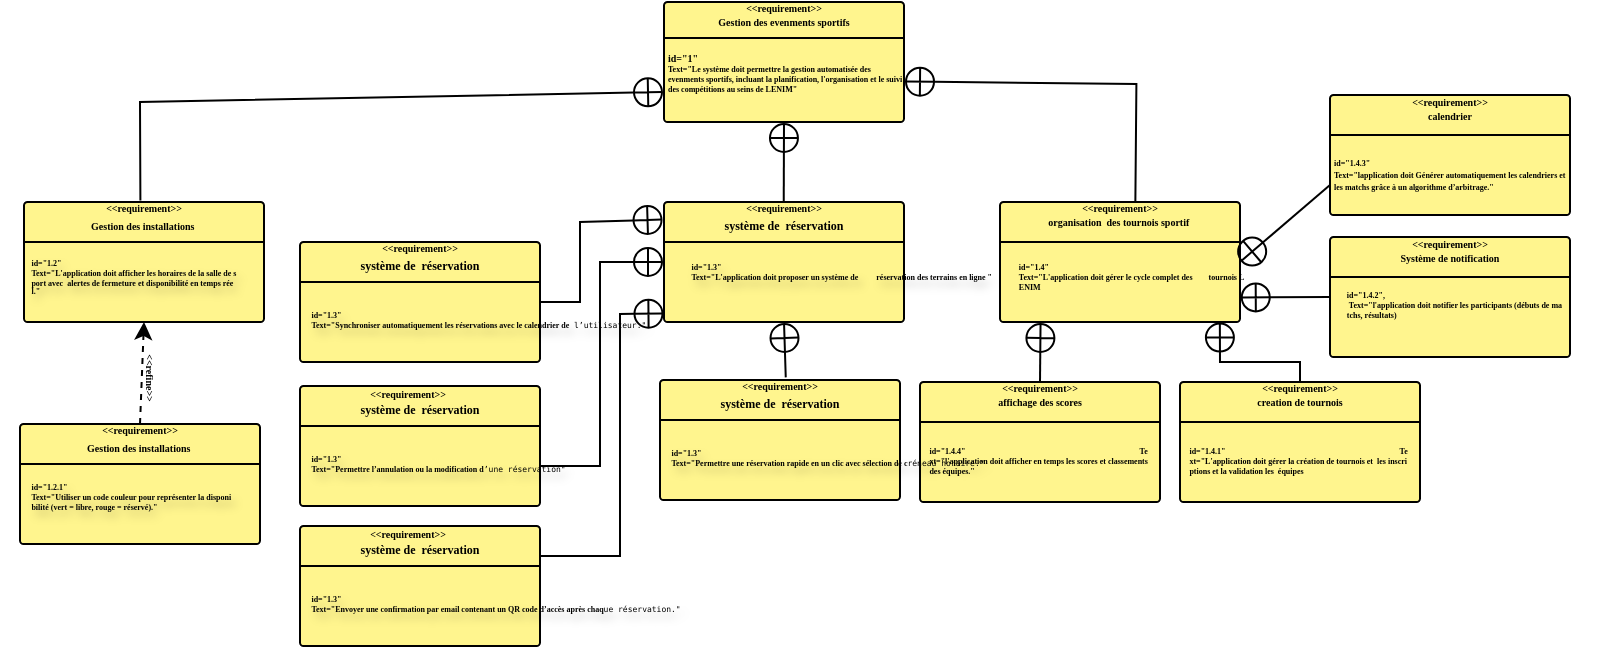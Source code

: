 <mxfile version="26.2.6">
  <diagram id="C5RBs43oDa-KdzZeNtuy" name="Page-1">
    <mxGraphModel dx="1986" dy="555" grid="1" gridSize="10" guides="1" tooltips="1" connect="1" arrows="1" fold="1" page="1" pageScale="1" pageWidth="827" pageHeight="1169" math="0" shadow="0">
      <root>
        <mxCell id="WIyWlLk6GJQsqaUBKTNV-0" />
        <mxCell id="WIyWlLk6GJQsqaUBKTNV-1" parent="WIyWlLk6GJQsqaUBKTNV-0" />
        <mxCell id="aKO-nOTtExuXH8D4YMzO-0" value="" style="rounded=1;whiteSpace=wrap;html=1;arcSize=3;strokeColor=default;fillColor=#FFF58E;" vertex="1" parent="WIyWlLk6GJQsqaUBKTNV-1">
          <mxGeometry x="322" y="60" width="120" height="60" as="geometry" />
        </mxCell>
        <mxCell id="aKO-nOTtExuXH8D4YMzO-1" value="" style="endArrow=none;html=1;rounded=0;exitX=0;exitY=0.25;exitDx=0;exitDy=0;entryX=1;entryY=0.25;entryDx=0;entryDy=0;" edge="1" parent="WIyWlLk6GJQsqaUBKTNV-1">
          <mxGeometry width="50" height="50" relative="1" as="geometry">
            <mxPoint x="322.0" y="78" as="sourcePoint" />
            <mxPoint x="442" y="78" as="targetPoint" />
          </mxGeometry>
        </mxCell>
        <UserObject label="&lt;span data-lucid-content=&quot;{&amp;quot;t&amp;quot;:&amp;quot;&lt;&lt;requirement&gt;&gt;&amp;quot;,&amp;quot;m&amp;quot;:[{&amp;quot;s&amp;quot;:0,&amp;quot;n&amp;quot;:&amp;quot;b&amp;quot;,&amp;quot;v&amp;quot;:true,&amp;quot;e&amp;quot;:15},{&amp;quot;s&amp;quot;:0,&amp;quot;n&amp;quot;:&amp;quot;f&amp;quot;,&amp;quot;v&amp;quot;:&amp;quot;Gentium Basic&amp;quot;,&amp;quot;e&amp;quot;:15},{&amp;quot;s&amp;quot;:0,&amp;quot;n&amp;quot;:&amp;quot;fc&amp;quot;,&amp;quot;v&amp;quot;:&amp;quot;Bold&amp;quot;,&amp;quot;e&amp;quot;:15},{&amp;quot;s&amp;quot;:0,&amp;quot;n&amp;quot;:&amp;quot;fid&amp;quot;,&amp;quot;v&amp;quot;:653,&amp;quot;e&amp;quot;:15},{&amp;quot;s&amp;quot;:0,&amp;quot;n&amp;quot;:&amp;quot;fsp&amp;quot;,&amp;quot;v&amp;quot;:&amp;quot;ss_presetShapeStyle1_textStyle&amp;quot;,&amp;quot;e&amp;quot;:15},{&amp;quot;s&amp;quot;:0,&amp;quot;n&amp;quot;:&amp;quot;s&amp;quot;,&amp;quot;v&amp;quot;:8.889,&amp;quot;e&amp;quot;:15}]}&quot; data-lucid-type=&quot;application/vnd.lucid.text&quot;&gt;&lt;span style=&quot;font-weight: bold;&quot;&gt;&amp;lt;&amp;lt;requirement&amp;gt;&amp;gt;&lt;/span&gt;&lt;/span&gt;" id="aKO-nOTtExuXH8D4YMzO-2">
          <mxCell style="text;whiteSpace=wrap;html=1;fontFamily=Georgia;verticalAlign=middle;align=center;fontSize=5;" vertex="1" parent="WIyWlLk6GJQsqaUBKTNV-1">
            <mxGeometry x="352" y="63" width="60" as="geometry" />
          </mxCell>
        </UserObject>
        <UserObject label="&lt;span data-lucid-content=&quot;{&amp;quot;t&amp;quot;:&amp;quot;Gestion des evenments  sportifs&amp;quot;,&amp;quot;m&amp;quot;:[{&amp;quot;s&amp;quot;:0,&amp;quot;n&amp;quot;:&amp;quot;fc&amp;quot;,&amp;quot;v&amp;quot;:&amp;quot;Bold&amp;quot;,&amp;quot;e&amp;quot;:31},{&amp;quot;s&amp;quot;:0,&amp;quot;n&amp;quot;:&amp;quot;fid&amp;quot;,&amp;quot;v&amp;quot;:653,&amp;quot;e&amp;quot;:31},{&amp;quot;s&amp;quot;:0,&amp;quot;n&amp;quot;:&amp;quot;fsp&amp;quot;,&amp;quot;v&amp;quot;:&amp;quot;ss_presetShapeStyle1_textStyle&amp;quot;,&amp;quot;e&amp;quot;:31},{&amp;quot;s&amp;quot;:0,&amp;quot;n&amp;quot;:&amp;quot;b&amp;quot;,&amp;quot;v&amp;quot;:true,&amp;quot;e&amp;quot;:31},{&amp;quot;s&amp;quot;:0,&amp;quot;n&amp;quot;:&amp;quot;f&amp;quot;,&amp;quot;v&amp;quot;:&amp;quot;Gentium Basic&amp;quot;,&amp;quot;e&amp;quot;:31},{&amp;quot;s&amp;quot;:0,&amp;quot;n&amp;quot;:&amp;quot;s&amp;quot;,&amp;quot;v&amp;quot;:8.889,&amp;quot;e&amp;quot;:31},{&amp;quot;s&amp;quot;:0,&amp;quot;n&amp;quot;:&amp;quot;c&amp;quot;,&amp;quot;v&amp;quot;:&amp;quot;#000000ff&amp;quot;,&amp;quot;e&amp;quot;:12},{&amp;quot;s&amp;quot;:22,&amp;quot;n&amp;quot;:&amp;quot;c&amp;quot;,&amp;quot;v&amp;quot;:&amp;quot;#000000ff&amp;quot;,&amp;quot;e&amp;quot;:31}]}&quot; data-lucid-type=&quot;application/vnd.lucid.text&quot;&gt;&lt;span style=&quot;font-weight: bold;&quot;&gt;Gestion des &lt;/span&gt;&lt;span style=&quot;font-weight: bold;&quot;&gt;evenments &lt;/span&gt;&lt;span style=&quot;font-weight: bold;&quot;&gt; sportifs&lt;/span&gt;&lt;/span&gt;" id="aKO-nOTtExuXH8D4YMzO-3">
          <mxCell style="text;whiteSpace=wrap;html=1;fontFamily=Georgia;verticalAlign=middle;align=center;fontSize=5;" vertex="1" parent="WIyWlLk6GJQsqaUBKTNV-1">
            <mxGeometry x="322" y="70" width="120" as="geometry" />
          </mxCell>
        </UserObject>
        <UserObject label="&lt;div&gt;&lt;span data-lucid-content=&quot;{&amp;quot;t&amp;quot;:&amp;quot;Text=\&amp;quot;Le système doit permettre la gestion automatisée des evenments sportifs, incluant la planification, l&#39;organisation et le suivi des compétitions au seins de LENIM\&amp;quot;&amp;quot;,&amp;quot;m&amp;quot;:[{&amp;quot;s&amp;quot;:0,&amp;quot;n&amp;quot;:&amp;quot;a&amp;quot;,&amp;quot;v&amp;quot;:&amp;quot;left&amp;quot;},{&amp;quot;s&amp;quot;:0,&amp;quot;n&amp;quot;:&amp;quot;s&amp;quot;,&amp;quot;v&amp;quot;:6.667,&amp;quot;e&amp;quot;:168},{&amp;quot;s&amp;quot;:0,&amp;quot;n&amp;quot;:&amp;quot;fc&amp;quot;,&amp;quot;v&amp;quot;:&amp;quot;Bold&amp;quot;,&amp;quot;e&amp;quot;:168},{&amp;quot;s&amp;quot;:0,&amp;quot;n&amp;quot;:&amp;quot;f&amp;quot;,&amp;quot;v&amp;quot;:&amp;quot;Bergamo Std&amp;quot;,&amp;quot;e&amp;quot;:168},{&amp;quot;s&amp;quot;:0,&amp;quot;n&amp;quot;:&amp;quot;b&amp;quot;,&amp;quot;v&amp;quot;:true,&amp;quot;e&amp;quot;:168},{&amp;quot;s&amp;quot;:0,&amp;quot;n&amp;quot;:&amp;quot;fid&amp;quot;,&amp;quot;v&amp;quot;:219,&amp;quot;e&amp;quot;:168}]}&quot; data-lucid-type=&quot;application/vnd.lucid.text&quot;&gt;&lt;font style=&quot;font-size: 5px;&quot;&gt;&lt;span style=&quot;&quot; data-lucid-content=&quot;{&amp;quot;t&amp;quot;:&amp;quot;id=\&amp;quot;1\&amp;quot;&amp;quot;,&amp;quot;m&amp;quot;:[{&amp;quot;s&amp;quot;:0,&amp;quot;n&amp;quot;:&amp;quot;a&amp;quot;,&amp;quot;v&amp;quot;:&amp;quot;left&amp;quot;},{&amp;quot;s&amp;quot;:0,&amp;quot;n&amp;quot;:&amp;quot;b&amp;quot;,&amp;quot;v&amp;quot;:true,&amp;quot;e&amp;quot;:6},{&amp;quot;s&amp;quot;:0,&amp;quot;n&amp;quot;:&amp;quot;f&amp;quot;,&amp;quot;v&amp;quot;:&amp;quot;Gentium Basic&amp;quot;,&amp;quot;e&amp;quot;:6},{&amp;quot;s&amp;quot;:0,&amp;quot;n&amp;quot;:&amp;quot;fc&amp;quot;,&amp;quot;v&amp;quot;:&amp;quot;Bold&amp;quot;,&amp;quot;e&amp;quot;:6},{&amp;quot;s&amp;quot;:0,&amp;quot;n&amp;quot;:&amp;quot;fid&amp;quot;,&amp;quot;v&amp;quot;:653,&amp;quot;e&amp;quot;:6},{&amp;quot;s&amp;quot;:0,&amp;quot;n&amp;quot;:&amp;quot;fsp&amp;quot;,&amp;quot;v&amp;quot;:&amp;quot;ss_presetShapeStyle1_textStyle&amp;quot;,&amp;quot;e&amp;quot;:6},{&amp;quot;s&amp;quot;:0,&amp;quot;n&amp;quot;:&amp;quot;s&amp;quot;,&amp;quot;v&amp;quot;:6.667,&amp;quot;e&amp;quot;:6}]}&quot; data-lucid-type=&quot;application/vnd.lucid.text&quot;&gt;&lt;span style=&quot;font-weight: bold;&quot;&gt;&lt;font style=&quot;&quot;&gt;id=&quot;1&quot;&lt;/font&gt;&lt;/span&gt;&lt;/span&gt;&lt;span style=&quot;font-weight: bold;&quot;&gt;&lt;/span&gt;&lt;/font&gt;&lt;/span&gt;&lt;/div&gt;&lt;span data-lucid-content=&quot;{&amp;quot;t&amp;quot;:&amp;quot;Text=\&amp;quot;Le système doit permettre la gestion automatisée des evenments sportifs, incluant la planification, l&#39;organisation et le suivi des compétitions au seins de LENIM\&amp;quot;&amp;quot;,&amp;quot;m&amp;quot;:[{&amp;quot;s&amp;quot;:0,&amp;quot;n&amp;quot;:&amp;quot;a&amp;quot;,&amp;quot;v&amp;quot;:&amp;quot;left&amp;quot;},{&amp;quot;s&amp;quot;:0,&amp;quot;n&amp;quot;:&amp;quot;s&amp;quot;,&amp;quot;v&amp;quot;:6.667,&amp;quot;e&amp;quot;:168},{&amp;quot;s&amp;quot;:0,&amp;quot;n&amp;quot;:&amp;quot;fc&amp;quot;,&amp;quot;v&amp;quot;:&amp;quot;Bold&amp;quot;,&amp;quot;e&amp;quot;:168},{&amp;quot;s&amp;quot;:0,&amp;quot;n&amp;quot;:&amp;quot;f&amp;quot;,&amp;quot;v&amp;quot;:&amp;quot;Bergamo Std&amp;quot;,&amp;quot;e&amp;quot;:168},{&amp;quot;s&amp;quot;:0,&amp;quot;n&amp;quot;:&amp;quot;b&amp;quot;,&amp;quot;v&amp;quot;:true,&amp;quot;e&amp;quot;:168},{&amp;quot;s&amp;quot;:0,&amp;quot;n&amp;quot;:&amp;quot;fid&amp;quot;,&amp;quot;v&amp;quot;:219,&amp;quot;e&amp;quot;:168}]}&quot; data-lucid-type=&quot;application/vnd.lucid.text&quot;&gt;&lt;span style=&quot;font-weight: bold;&quot;&gt;Text=&quot;Le système doit permettre la gestion automatisée des evenments sportifs, incluant la planification, l&#39;organisation et le suivi des compétitions au seins de LENIM&quot;&lt;/span&gt;&lt;/span&gt;" id="aKO-nOTtExuXH8D4YMzO-4">
          <mxCell style="text;whiteSpace=wrap;html=1;fontFamily=Georgia;verticalAlign=middle;align=left;fontSize=4;" vertex="1" parent="WIyWlLk6GJQsqaUBKTNV-1">
            <mxGeometry x="322" y="96" width="120" as="geometry" />
          </mxCell>
        </UserObject>
        <mxCell id="aKO-nOTtExuXH8D4YMzO-30" value="" style="endArrow=none;html=1;rounded=0;exitX=0;exitY=0.25;exitDx=0;exitDy=0;entryX=1;entryY=0.25;entryDx=0;entryDy=0;" edge="1" parent="WIyWlLk6GJQsqaUBKTNV-1">
          <mxGeometry width="50" height="50" relative="1" as="geometry">
            <mxPoint x="490" y="178" as="sourcePoint" />
            <mxPoint x="610" y="178" as="targetPoint" />
          </mxGeometry>
        </mxCell>
        <mxCell id="aKO-nOTtExuXH8D4YMzO-31" value="" style="rounded=1;whiteSpace=wrap;html=1;arcSize=3;strokeColor=default;fillColor=#FFF58E;" vertex="1" parent="WIyWlLk6GJQsqaUBKTNV-1">
          <mxGeometry x="490" y="160" width="120" height="60" as="geometry" />
        </mxCell>
        <UserObject label="&lt;span data-lucid-content=&quot;{&amp;quot;t&amp;quot;:&amp;quot;&lt;&lt;requirement&gt;&gt;&amp;quot;,&amp;quot;m&amp;quot;:[{&amp;quot;s&amp;quot;:0,&amp;quot;n&amp;quot;:&amp;quot;b&amp;quot;,&amp;quot;v&amp;quot;:true,&amp;quot;e&amp;quot;:15},{&amp;quot;s&amp;quot;:0,&amp;quot;n&amp;quot;:&amp;quot;f&amp;quot;,&amp;quot;v&amp;quot;:&amp;quot;Gentium Basic&amp;quot;,&amp;quot;e&amp;quot;:15},{&amp;quot;s&amp;quot;:0,&amp;quot;n&amp;quot;:&amp;quot;fc&amp;quot;,&amp;quot;v&amp;quot;:&amp;quot;Bold&amp;quot;,&amp;quot;e&amp;quot;:15},{&amp;quot;s&amp;quot;:0,&amp;quot;n&amp;quot;:&amp;quot;fid&amp;quot;,&amp;quot;v&amp;quot;:653,&amp;quot;e&amp;quot;:15},{&amp;quot;s&amp;quot;:0,&amp;quot;n&amp;quot;:&amp;quot;fsp&amp;quot;,&amp;quot;v&amp;quot;:&amp;quot;ss_presetShapeStyle1_textStyle&amp;quot;,&amp;quot;e&amp;quot;:15},{&amp;quot;s&amp;quot;:0,&amp;quot;n&amp;quot;:&amp;quot;s&amp;quot;,&amp;quot;v&amp;quot;:8.889,&amp;quot;e&amp;quot;:15}]}&quot; data-lucid-type=&quot;application/vnd.lucid.text&quot;&gt;&lt;span style=&quot;font-weight: bold;&quot;&gt;&amp;lt;&amp;lt;requirement&amp;gt;&amp;gt;&lt;/span&gt;&lt;/span&gt;" id="aKO-nOTtExuXH8D4YMzO-32">
          <mxCell style="text;whiteSpace=wrap;html=1;fontFamily=Georgia;verticalAlign=middle;align=center;fontSize=5;" vertex="1" parent="WIyWlLk6GJQsqaUBKTNV-1">
            <mxGeometry x="520" y="163" width="60" as="geometry" />
          </mxCell>
        </UserObject>
        <UserObject label="&lt;b&gt;organisation&amp;nbsp; des tournois sportif&amp;nbsp;&lt;/b&gt;" id="aKO-nOTtExuXH8D4YMzO-33">
          <mxCell style="text;whiteSpace=wrap;html=1;fontFamily=Georgia;verticalAlign=middle;align=center;fontSize=5;" vertex="1" parent="WIyWlLk6GJQsqaUBKTNV-1">
            <mxGeometry x="490" y="170" width="120" as="geometry" />
          </mxCell>
        </UserObject>
        <UserObject label="&lt;div style=&quot;overflow: auto; padding: 9.144px 13.716px; text-wrap-mode: wrap; word-break: break-all; margin-top: 0px !important; margin-bottom: 0px !important;&quot;&gt;&lt;div style=&quot;overflow: auto; padding: 9.144px 13.716px; text-wrap-mode: wrap; word-break: break-all; margin-top: 0px !important; margin-bottom: 0px !important;&quot;&gt;id=&quot;1.4&quot;&lt;br&gt;Text=&quot;L&#39;application doit gérer le cycle complet des&amp;nbsp; &amp;nbsp; &amp;nbsp; &amp;nbsp; tournois LENIM&lt;/div&gt;&lt;/div&gt;" id="aKO-nOTtExuXH8D4YMzO-34">
          <mxCell style="text;whiteSpace=wrap;html=1;fontFamily=Georgia;verticalAlign=middle;align=left;fontSize=4;fontColor=default;fontStyle=1" vertex="1" parent="WIyWlLk6GJQsqaUBKTNV-1">
            <mxGeometry x="470" y="186.5" width="170" height="22" as="geometry" />
          </mxCell>
        </UserObject>
        <mxCell id="aKO-nOTtExuXH8D4YMzO-35" value="" style="endArrow=none;html=1;rounded=0;exitX=0;exitY=0.25;exitDx=0;exitDy=0;entryX=1;entryY=0.25;entryDx=0;entryDy=0;" edge="1" parent="WIyWlLk6GJQsqaUBKTNV-1">
          <mxGeometry width="50" height="50" relative="1" as="geometry">
            <mxPoint x="490" y="180" as="sourcePoint" />
            <mxPoint x="610" y="180" as="targetPoint" />
          </mxGeometry>
        </mxCell>
        <mxCell id="aKO-nOTtExuXH8D4YMzO-36" value="" style="endArrow=none;html=1;rounded=0;exitX=0;exitY=0.25;exitDx=0;exitDy=0;entryX=1;entryY=0.25;entryDx=0;entryDy=0;" edge="1" parent="WIyWlLk6GJQsqaUBKTNV-1">
          <mxGeometry width="50" height="50" relative="1" as="geometry">
            <mxPoint x="322" y="178" as="sourcePoint" />
            <mxPoint x="442" y="178" as="targetPoint" />
          </mxGeometry>
        </mxCell>
        <mxCell id="aKO-nOTtExuXH8D4YMzO-37" value="" style="rounded=1;whiteSpace=wrap;html=1;arcSize=3;strokeColor=default;fillColor=#FFF58E;" vertex="1" parent="WIyWlLk6GJQsqaUBKTNV-1">
          <mxGeometry x="322" y="160" width="120" height="60" as="geometry" />
        </mxCell>
        <UserObject label="&lt;span data-lucid-content=&quot;{&amp;quot;t&amp;quot;:&amp;quot;&lt;&lt;requirement&gt;&gt;&amp;quot;,&amp;quot;m&amp;quot;:[{&amp;quot;s&amp;quot;:0,&amp;quot;n&amp;quot;:&amp;quot;b&amp;quot;,&amp;quot;v&amp;quot;:true,&amp;quot;e&amp;quot;:15},{&amp;quot;s&amp;quot;:0,&amp;quot;n&amp;quot;:&amp;quot;f&amp;quot;,&amp;quot;v&amp;quot;:&amp;quot;Gentium Basic&amp;quot;,&amp;quot;e&amp;quot;:15},{&amp;quot;s&amp;quot;:0,&amp;quot;n&amp;quot;:&amp;quot;fc&amp;quot;,&amp;quot;v&amp;quot;:&amp;quot;Bold&amp;quot;,&amp;quot;e&amp;quot;:15},{&amp;quot;s&amp;quot;:0,&amp;quot;n&amp;quot;:&amp;quot;fid&amp;quot;,&amp;quot;v&amp;quot;:653,&amp;quot;e&amp;quot;:15},{&amp;quot;s&amp;quot;:0,&amp;quot;n&amp;quot;:&amp;quot;fsp&amp;quot;,&amp;quot;v&amp;quot;:&amp;quot;ss_presetShapeStyle1_textStyle&amp;quot;,&amp;quot;e&amp;quot;:15},{&amp;quot;s&amp;quot;:0,&amp;quot;n&amp;quot;:&amp;quot;s&amp;quot;,&amp;quot;v&amp;quot;:8.889,&amp;quot;e&amp;quot;:15}]}&quot; data-lucid-type=&quot;application/vnd.lucid.text&quot;&gt;&lt;span style=&quot;font-weight: bold;&quot;&gt;&amp;lt;&amp;lt;requirement&amp;gt;&amp;gt;&lt;/span&gt;&lt;/span&gt;" id="aKO-nOTtExuXH8D4YMzO-38">
          <mxCell style="text;whiteSpace=wrap;html=1;fontFamily=Georgia;verticalAlign=middle;align=center;fontSize=5;" vertex="1" parent="WIyWlLk6GJQsqaUBKTNV-1">
            <mxGeometry x="352" y="163" width="60" as="geometry" />
          </mxCell>
        </UserObject>
        <UserObject label="&lt;pre style=&quot;text-align: left; overflow: auto; padding: 9.144px 13.716px; text-wrap-mode: wrap; word-break: break-all; margin-top: 0px !important; margin-bottom: 0px !important;&quot;&gt;&lt;font face=&quot;Georgia&quot;&gt;&lt;b&gt;système de  réservation&lt;/b&gt;&lt;/font&gt;&lt;/pre&gt;" id="aKO-nOTtExuXH8D4YMzO-39">
          <mxCell style="text;whiteSpace=wrap;html=1;fontFamily=Georgia;verticalAlign=middle;align=center;fontSize=6;" vertex="1" parent="WIyWlLk6GJQsqaUBKTNV-1">
            <mxGeometry x="322" y="172" width="120" as="geometry" />
          </mxCell>
        </UserObject>
        <mxCell id="aKO-nOTtExuXH8D4YMzO-41" value="" style="endArrow=none;html=1;rounded=0;exitX=0;exitY=0.25;exitDx=0;exitDy=0;entryX=1;entryY=0.25;entryDx=0;entryDy=0;" edge="1" parent="WIyWlLk6GJQsqaUBKTNV-1">
          <mxGeometry width="50" height="50" relative="1" as="geometry">
            <mxPoint x="322" y="180" as="sourcePoint" />
            <mxPoint x="442" y="180" as="targetPoint" />
          </mxGeometry>
        </mxCell>
        <mxCell id="aKO-nOTtExuXH8D4YMzO-44" value="&lt;br&gt;&lt;div&gt;&lt;pre style=&quot;overflow: auto; padding: 9.144px 13.716px; text-wrap-mode: wrap; word-break: break-all; margin-top: 0px !important; margin-bottom: 0px !important;&quot;&gt;&lt;font face=&quot;Georgia&quot;&gt;&lt;b&gt;&lt;span&gt;&lt;br&gt;id=&quot;1.3&quot;&lt;br&gt;&lt;/span&gt;Text=&quot;L&#39;application doit proposer un système de         réservation des terrains en ligne &lt;/b&gt;&lt;/font&gt;&lt;b style=&quot;white-space-collapse: collapse; background-color: transparent; color: light-dark(rgb(0, 0, 0), rgb(255, 255, 255)); font-family: Georgia;&quot;&gt;&quot;&lt;/b&gt;&lt;/pre&gt;&lt;div&gt;&lt;br style=&quot;font-family: Georgia;&quot;&gt;&lt;/div&gt;&lt;/div&gt;" style="text;html=1;align=left;verticalAlign=middle;whiteSpace=wrap;rounded=0;textShadow=1;fontColor=default;fontSize=4;" vertex="1" parent="WIyWlLk6GJQsqaUBKTNV-1">
          <mxGeometry x="320" y="177.5" width="140" height="30" as="geometry" />
        </mxCell>
        <mxCell id="aKO-nOTtExuXH8D4YMzO-57" value="" style="endArrow=none;html=1;rounded=0;exitX=0;exitY=0.25;exitDx=0;exitDy=0;entryX=1;entryY=0.25;entryDx=0;entryDy=0;" edge="1" parent="WIyWlLk6GJQsqaUBKTNV-1">
          <mxGeometry width="50" height="50" relative="1" as="geometry">
            <mxPoint x="2" y="178" as="sourcePoint" />
            <mxPoint x="122" y="178" as="targetPoint" />
          </mxGeometry>
        </mxCell>
        <mxCell id="aKO-nOTtExuXH8D4YMzO-58" value="" style="rounded=1;whiteSpace=wrap;html=1;arcSize=3;strokeColor=default;fillColor=#FFF58E;" vertex="1" parent="WIyWlLk6GJQsqaUBKTNV-1">
          <mxGeometry x="2" y="160" width="120" height="60" as="geometry" />
        </mxCell>
        <UserObject label="&lt;span data-lucid-content=&quot;{&amp;quot;t&amp;quot;:&amp;quot;&lt;&lt;requirement&gt;&gt;&amp;quot;,&amp;quot;m&amp;quot;:[{&amp;quot;s&amp;quot;:0,&amp;quot;n&amp;quot;:&amp;quot;b&amp;quot;,&amp;quot;v&amp;quot;:true,&amp;quot;e&amp;quot;:15},{&amp;quot;s&amp;quot;:0,&amp;quot;n&amp;quot;:&amp;quot;f&amp;quot;,&amp;quot;v&amp;quot;:&amp;quot;Gentium Basic&amp;quot;,&amp;quot;e&amp;quot;:15},{&amp;quot;s&amp;quot;:0,&amp;quot;n&amp;quot;:&amp;quot;fc&amp;quot;,&amp;quot;v&amp;quot;:&amp;quot;Bold&amp;quot;,&amp;quot;e&amp;quot;:15},{&amp;quot;s&amp;quot;:0,&amp;quot;n&amp;quot;:&amp;quot;fid&amp;quot;,&amp;quot;v&amp;quot;:653,&amp;quot;e&amp;quot;:15},{&amp;quot;s&amp;quot;:0,&amp;quot;n&amp;quot;:&amp;quot;fsp&amp;quot;,&amp;quot;v&amp;quot;:&amp;quot;ss_presetShapeStyle1_textStyle&amp;quot;,&amp;quot;e&amp;quot;:15},{&amp;quot;s&amp;quot;:0,&amp;quot;n&amp;quot;:&amp;quot;s&amp;quot;,&amp;quot;v&amp;quot;:8.889,&amp;quot;e&amp;quot;:15}]}&quot; data-lucid-type=&quot;application/vnd.lucid.text&quot;&gt;&lt;span style=&quot;font-weight: bold;&quot;&gt;&amp;lt;&amp;lt;requirement&amp;gt;&amp;gt;&lt;/span&gt;&lt;/span&gt;" id="aKO-nOTtExuXH8D4YMzO-59">
          <mxCell style="text;whiteSpace=wrap;html=1;fontFamily=Georgia;verticalAlign=middle;align=center;fontSize=5;" vertex="1" parent="WIyWlLk6GJQsqaUBKTNV-1">
            <mxGeometry x="32" y="163" width="60" as="geometry" />
          </mxCell>
        </UserObject>
        <UserObject label="&lt;font&gt;&lt;span data-lucid-content=&quot;{&amp;quot;t&amp;quot;:&amp;quot;Gestion des evenments  sportifs&amp;quot;,&amp;quot;m&amp;quot;:[{&amp;quot;s&amp;quot;:0,&amp;quot;n&amp;quot;:&amp;quot;fc&amp;quot;,&amp;quot;v&amp;quot;:&amp;quot;Bold&amp;quot;,&amp;quot;e&amp;quot;:31},{&amp;quot;s&amp;quot;:0,&amp;quot;n&amp;quot;:&amp;quot;fid&amp;quot;,&amp;quot;v&amp;quot;:653,&amp;quot;e&amp;quot;:31},{&amp;quot;s&amp;quot;:0,&amp;quot;n&amp;quot;:&amp;quot;fsp&amp;quot;,&amp;quot;v&amp;quot;:&amp;quot;ss_presetShapeStyle1_textStyle&amp;quot;,&amp;quot;e&amp;quot;:31},{&amp;quot;s&amp;quot;:0,&amp;quot;n&amp;quot;:&amp;quot;b&amp;quot;,&amp;quot;v&amp;quot;:true,&amp;quot;e&amp;quot;:31},{&amp;quot;s&amp;quot;:0,&amp;quot;n&amp;quot;:&amp;quot;f&amp;quot;,&amp;quot;v&amp;quot;:&amp;quot;Gentium Basic&amp;quot;,&amp;quot;e&amp;quot;:31},{&amp;quot;s&amp;quot;:0,&amp;quot;n&amp;quot;:&amp;quot;s&amp;quot;,&amp;quot;v&amp;quot;:8.889,&amp;quot;e&amp;quot;:31},{&amp;quot;s&amp;quot;:0,&amp;quot;n&amp;quot;:&amp;quot;c&amp;quot;,&amp;quot;v&amp;quot;:&amp;quot;#000000ff&amp;quot;,&amp;quot;e&amp;quot;:12},{&amp;quot;s&amp;quot;:22,&amp;quot;n&amp;quot;:&amp;quot;c&amp;quot;,&amp;quot;v&amp;quot;:&amp;quot;#000000ff&amp;quot;,&amp;quot;e&amp;quot;:31}]}&quot; data-lucid-type=&quot;application/vnd.lucid.text&quot;&gt;&lt;span style=&quot;font-weight: bold;&quot;&gt;Gestion des&amp;nbsp;&lt;/span&gt;&lt;/span&gt;&lt;span style=&quot;font-weight: 700; text-align: left;&quot;&gt;installations&amp;nbsp;&lt;/span&gt;&lt;/font&gt;" id="aKO-nOTtExuXH8D4YMzO-60">
          <mxCell style="text;whiteSpace=wrap;html=1;fontFamily=Georgia;verticalAlign=middle;align=center;fontSize=5;" vertex="1" parent="WIyWlLk6GJQsqaUBKTNV-1">
            <mxGeometry x="2" y="172" width="120" as="geometry" />
          </mxCell>
        </UserObject>
        <mxCell id="aKO-nOTtExuXH8D4YMzO-61" value="" style="endArrow=none;html=1;rounded=0;exitX=0;exitY=0.25;exitDx=0;exitDy=0;entryX=1;entryY=0.25;entryDx=0;entryDy=0;" edge="1" parent="WIyWlLk6GJQsqaUBKTNV-1">
          <mxGeometry width="50" height="50" relative="1" as="geometry">
            <mxPoint x="2" y="180" as="sourcePoint" />
            <mxPoint x="122" y="180" as="targetPoint" />
          </mxGeometry>
        </mxCell>
        <mxCell id="aKO-nOTtExuXH8D4YMzO-62" value="&lt;div&gt;&lt;div&gt;&lt;div style=&quot;overflow: auto; padding: 9.144px 13.716px; text-wrap-mode: wrap; word-break: break-all; margin-top: 0px !important; margin-bottom: 0px !important;&quot;&gt;id=&quot;1.2&quot;&lt;br&gt;Text=&quot;L&#39;application doit afficher les horaires de la salle de sport avec&amp;nbsp; alertes de fermeture et disponibilité en temps réel.&quot;&lt;/div&gt;&lt;/div&gt;&lt;/div&gt;" style="text;html=1;align=left;verticalAlign=middle;whiteSpace=wrap;rounded=0;textShadow=1;fontColor=default;fontSize=4;fontFamily=Georgia;fontStyle=1" vertex="1" parent="WIyWlLk6GJQsqaUBKTNV-1">
          <mxGeometry x="-10" y="187.5" width="132" height="20" as="geometry" />
        </mxCell>
        <mxCell id="aKO-nOTtExuXH8D4YMzO-63" value="" style="endArrow=circlePlus;html=1;rounded=0;exitX=0.5;exitY=0;exitDx=0;exitDy=0;entryX=0.5;entryY=1;entryDx=0;entryDy=0;endFill=0;" edge="1" parent="WIyWlLk6GJQsqaUBKTNV-1" target="aKO-nOTtExuXH8D4YMzO-0">
          <mxGeometry width="50" height="50" relative="1" as="geometry">
            <mxPoint x="381.87" y="160" as="sourcePoint" />
            <mxPoint x="381.87" y="120" as="targetPoint" />
          </mxGeometry>
        </mxCell>
        <mxCell id="aKO-nOTtExuXH8D4YMzO-64" value="" style="endArrow=circlePlus;html=1;rounded=0;exitX=0.485;exitY=-0.012;exitDx=0;exitDy=0;entryX=0;entryY=0.75;entryDx=0;entryDy=0;endFill=0;exitPerimeter=0;" edge="1" parent="WIyWlLk6GJQsqaUBKTNV-1" source="aKO-nOTtExuXH8D4YMzO-58" target="aKO-nOTtExuXH8D4YMzO-0">
          <mxGeometry width="50" height="50" relative="1" as="geometry">
            <mxPoint x="391.87" y="170" as="sourcePoint" />
            <mxPoint x="392" y="130" as="targetPoint" />
            <Array as="points">
              <mxPoint x="60" y="110" />
            </Array>
          </mxGeometry>
        </mxCell>
        <mxCell id="aKO-nOTtExuXH8D4YMzO-65" value="" style="endArrow=circlePlus;html=1;rounded=0;exitX=0.579;exitY=-0.016;exitDx=0;exitDy=0;entryX=1.015;entryY=0.647;entryDx=0;entryDy=0;endFill=0;entryPerimeter=0;exitPerimeter=0;" edge="1" parent="WIyWlLk6GJQsqaUBKTNV-1">
          <mxGeometry width="50" height="50" relative="1" as="geometry">
            <mxPoint x="557.68" y="160.0" as="sourcePoint" />
            <mxPoint x="442.0" y="99.78" as="targetPoint" />
            <Array as="points">
              <mxPoint x="558.2" y="100.96" />
            </Array>
          </mxGeometry>
        </mxCell>
        <mxCell id="aKO-nOTtExuXH8D4YMzO-66" value="" style="endArrow=none;html=1;rounded=0;exitX=0;exitY=0.25;exitDx=0;exitDy=0;entryX=1;entryY=0.25;entryDx=0;entryDy=0;" edge="1" parent="WIyWlLk6GJQsqaUBKTNV-1">
          <mxGeometry width="50" height="50" relative="1" as="geometry">
            <mxPoint x="580" y="268" as="sourcePoint" />
            <mxPoint x="700" y="268" as="targetPoint" />
          </mxGeometry>
        </mxCell>
        <mxCell id="aKO-nOTtExuXH8D4YMzO-67" value="" style="rounded=1;whiteSpace=wrap;html=1;arcSize=3;strokeColor=default;fillColor=#FFF58E;" vertex="1" parent="WIyWlLk6GJQsqaUBKTNV-1">
          <mxGeometry x="580" y="250" width="120" height="60" as="geometry" />
        </mxCell>
        <UserObject label="&lt;span data-lucid-content=&quot;{&amp;quot;t&amp;quot;:&amp;quot;&lt;&lt;requirement&gt;&gt;&amp;quot;,&amp;quot;m&amp;quot;:[{&amp;quot;s&amp;quot;:0,&amp;quot;n&amp;quot;:&amp;quot;b&amp;quot;,&amp;quot;v&amp;quot;:true,&amp;quot;e&amp;quot;:15},{&amp;quot;s&amp;quot;:0,&amp;quot;n&amp;quot;:&amp;quot;f&amp;quot;,&amp;quot;v&amp;quot;:&amp;quot;Gentium Basic&amp;quot;,&amp;quot;e&amp;quot;:15},{&amp;quot;s&amp;quot;:0,&amp;quot;n&amp;quot;:&amp;quot;fc&amp;quot;,&amp;quot;v&amp;quot;:&amp;quot;Bold&amp;quot;,&amp;quot;e&amp;quot;:15},{&amp;quot;s&amp;quot;:0,&amp;quot;n&amp;quot;:&amp;quot;fid&amp;quot;,&amp;quot;v&amp;quot;:653,&amp;quot;e&amp;quot;:15},{&amp;quot;s&amp;quot;:0,&amp;quot;n&amp;quot;:&amp;quot;fsp&amp;quot;,&amp;quot;v&amp;quot;:&amp;quot;ss_presetShapeStyle1_textStyle&amp;quot;,&amp;quot;e&amp;quot;:15},{&amp;quot;s&amp;quot;:0,&amp;quot;n&amp;quot;:&amp;quot;s&amp;quot;,&amp;quot;v&amp;quot;:8.889,&amp;quot;e&amp;quot;:15}]}&quot; data-lucid-type=&quot;application/vnd.lucid.text&quot;&gt;&lt;span style=&quot;font-weight: bold;&quot;&gt;&amp;lt;&amp;lt;requirement&amp;gt;&amp;gt;&lt;/span&gt;&lt;/span&gt;" id="aKO-nOTtExuXH8D4YMzO-68">
          <mxCell style="text;whiteSpace=wrap;html=1;fontFamily=Georgia;verticalAlign=middle;align=center;fontSize=5;" vertex="1" parent="WIyWlLk6GJQsqaUBKTNV-1">
            <mxGeometry x="610" y="253" width="60" as="geometry" />
          </mxCell>
        </UserObject>
        <UserObject label="&lt;b&gt;creation de tournois&lt;/b&gt;" id="aKO-nOTtExuXH8D4YMzO-69">
          <mxCell style="text;whiteSpace=wrap;html=1;fontFamily=Georgia;verticalAlign=middle;align=center;fontSize=5;" vertex="1" parent="WIyWlLk6GJQsqaUBKTNV-1">
            <mxGeometry x="580" y="260" width="120" as="geometry" />
          </mxCell>
        </UserObject>
        <mxCell id="aKO-nOTtExuXH8D4YMzO-70" value="" style="endArrow=none;html=1;rounded=0;exitX=0;exitY=0.25;exitDx=0;exitDy=0;entryX=1;entryY=0.25;entryDx=0;entryDy=0;" edge="1" parent="WIyWlLk6GJQsqaUBKTNV-1">
          <mxGeometry width="50" height="50" relative="1" as="geometry">
            <mxPoint x="580" y="270" as="sourcePoint" />
            <mxPoint x="700" y="270" as="targetPoint" />
          </mxGeometry>
        </mxCell>
        <UserObject label="&lt;div style=&quot;overflow: auto; padding: 9.144px 13.716px; text-wrap-mode: wrap; word-break: break-all; text-align: start; margin-top: 0px !important; margin-bottom: 0px !important;&quot;&gt;id=&quot;1.4.1&quot;&amp;nbsp; &amp;nbsp; &amp;nbsp; &amp;nbsp; &amp;nbsp; &amp;nbsp; &amp;nbsp; &amp;nbsp; &amp;nbsp; &amp;nbsp; &amp;nbsp; &amp;nbsp; &amp;nbsp; &amp;nbsp; &amp;nbsp; &amp;nbsp; &amp;nbsp; &amp;nbsp; &amp;nbsp; &amp;nbsp; &amp;nbsp; &amp;nbsp; &amp;nbsp; &amp;nbsp; &amp;nbsp; &amp;nbsp; &amp;nbsp; &amp;nbsp; &amp;nbsp; &amp;nbsp; &amp;nbsp; &amp;nbsp; &amp;nbsp; &amp;nbsp; &amp;nbsp; &amp;nbsp; &amp;nbsp; &amp;nbsp; &amp;nbsp; &amp;nbsp; &amp;nbsp; &amp;nbsp; &amp;nbsp; &amp;nbsp;T&lt;span style=&quot;background-color: transparent; color: light-dark(rgb(0, 0, 0), rgb(255, 255, 255));&quot;&gt;ext=&quot;&lt;/span&gt;L&#39;application doit gérer la&amp;nbsp;création de tournois et&amp;nbsp; l&lt;span style=&quot;background-color: transparent; color: light-dark(rgb(0, 0, 0), rgb(255, 255, 255));&quot;&gt;es inscriptions et la validation les&amp;nbsp; équipes&lt;/span&gt;&lt;/div&gt;" id="aKO-nOTtExuXH8D4YMzO-71">
          <mxCell style="text;whiteSpace=wrap;html=1;fontFamily=Georgia;verticalAlign=middle;align=center;fontSize=4;fontColor=default;fontStyle=1" vertex="1" parent="WIyWlLk6GJQsqaUBKTNV-1">
            <mxGeometry x="570" y="290" width="140" as="geometry" />
          </mxCell>
        </UserObject>
        <mxCell id="aKO-nOTtExuXH8D4YMzO-72" value="" style="endArrow=none;html=1;rounded=0;exitX=0;exitY=0.25;exitDx=0;exitDy=0;entryX=1;entryY=0.25;entryDx=0;entryDy=0;" edge="1" parent="WIyWlLk6GJQsqaUBKTNV-1">
          <mxGeometry width="50" height="50" relative="1" as="geometry">
            <mxPoint x="655" y="195.5" as="sourcePoint" />
            <mxPoint x="775" y="195.5" as="targetPoint" />
          </mxGeometry>
        </mxCell>
        <mxCell id="aKO-nOTtExuXH8D4YMzO-73" value="" style="rounded=1;whiteSpace=wrap;html=1;arcSize=3;strokeColor=default;fillColor=#FFF58E;" vertex="1" parent="WIyWlLk6GJQsqaUBKTNV-1">
          <mxGeometry x="655" y="177.5" width="120" height="60" as="geometry" />
        </mxCell>
        <UserObject label="&lt;span data-lucid-content=&quot;{&amp;quot;t&amp;quot;:&amp;quot;&lt;&lt;requirement&gt;&gt;&amp;quot;,&amp;quot;m&amp;quot;:[{&amp;quot;s&amp;quot;:0,&amp;quot;n&amp;quot;:&amp;quot;b&amp;quot;,&amp;quot;v&amp;quot;:true,&amp;quot;e&amp;quot;:15},{&amp;quot;s&amp;quot;:0,&amp;quot;n&amp;quot;:&amp;quot;f&amp;quot;,&amp;quot;v&amp;quot;:&amp;quot;Gentium Basic&amp;quot;,&amp;quot;e&amp;quot;:15},{&amp;quot;s&amp;quot;:0,&amp;quot;n&amp;quot;:&amp;quot;fc&amp;quot;,&amp;quot;v&amp;quot;:&amp;quot;Bold&amp;quot;,&amp;quot;e&amp;quot;:15},{&amp;quot;s&amp;quot;:0,&amp;quot;n&amp;quot;:&amp;quot;fid&amp;quot;,&amp;quot;v&amp;quot;:653,&amp;quot;e&amp;quot;:15},{&amp;quot;s&amp;quot;:0,&amp;quot;n&amp;quot;:&amp;quot;fsp&amp;quot;,&amp;quot;v&amp;quot;:&amp;quot;ss_presetShapeStyle1_textStyle&amp;quot;,&amp;quot;e&amp;quot;:15},{&amp;quot;s&amp;quot;:0,&amp;quot;n&amp;quot;:&amp;quot;s&amp;quot;,&amp;quot;v&amp;quot;:8.889,&amp;quot;e&amp;quot;:15}]}&quot; data-lucid-type=&quot;application/vnd.lucid.text&quot;&gt;&lt;span style=&quot;font-weight: bold;&quot;&gt;&amp;lt;&amp;lt;requirement&amp;gt;&amp;gt;&lt;/span&gt;&lt;/span&gt;" id="aKO-nOTtExuXH8D4YMzO-74">
          <mxCell style="text;whiteSpace=wrap;html=1;fontFamily=Georgia;verticalAlign=middle;align=center;fontSize=5;" vertex="1" parent="WIyWlLk6GJQsqaUBKTNV-1">
            <mxGeometry x="685" y="180.5" width="60" as="geometry" />
          </mxCell>
        </UserObject>
        <UserObject label="&lt;b&gt;Système de notification&lt;/b&gt;" id="aKO-nOTtExuXH8D4YMzO-75">
          <mxCell style="text;whiteSpace=wrap;html=1;fontFamily=Georgia;verticalAlign=middle;align=center;fontSize=5;" vertex="1" parent="WIyWlLk6GJQsqaUBKTNV-1">
            <mxGeometry x="655" y="187.5" width="120" as="geometry" />
          </mxCell>
        </UserObject>
        <mxCell id="aKO-nOTtExuXH8D4YMzO-76" value="" style="endArrow=none;html=1;rounded=0;exitX=0;exitY=0.25;exitDx=0;exitDy=0;entryX=1;entryY=0.25;entryDx=0;entryDy=0;" edge="1" parent="WIyWlLk6GJQsqaUBKTNV-1">
          <mxGeometry width="50" height="50" relative="1" as="geometry">
            <mxPoint x="655" y="197.5" as="sourcePoint" />
            <mxPoint x="775" y="197.5" as="targetPoint" />
          </mxGeometry>
        </mxCell>
        <UserObject label="&lt;div style=&quot;overflow: auto; padding: 9.144px 13.716px; text-wrap-mode: wrap; word-break: break-all; text-align: start; margin-top: 0px !important; margin-bottom: 0px !important;&quot;&gt;&lt;div style=&quot;overflow: auto; padding: 9.144px 13.716px; text-wrap-mode: wrap; word-break: break-all; margin-top: 0px !important; margin-bottom: 0px !important;&quot;&gt;id=&quot;1.4.2&quot;,&amp;nbsp; &amp;nbsp; &amp;nbsp; &amp;nbsp; &amp;nbsp; &amp;nbsp; &amp;nbsp; &amp;nbsp; &amp;nbsp; &amp;nbsp; &amp;nbsp; &amp;nbsp; &amp;nbsp; &amp;nbsp; &amp;nbsp; &amp;nbsp; &amp;nbsp; &amp;nbsp; &amp;nbsp; &amp;nbsp; &amp;nbsp; &amp;nbsp; &amp;nbsp; &amp;nbsp; &amp;nbsp; &amp;nbsp; &amp;nbsp; &amp;nbsp; &amp;nbsp; &amp;nbsp; &amp;nbsp; &amp;nbsp; &amp;nbsp; &amp;nbsp; &amp;nbsp; &amp;nbsp; &amp;nbsp; &amp;nbsp; &amp;nbsp; &amp;nbsp; &amp;nbsp; &amp;nbsp; &amp;nbsp; &amp;nbsp;Text=&quot;l&#39;application doit notifier les participants (débuts de matchs, résultats)&lt;/div&gt;&lt;/div&gt;" id="aKO-nOTtExuXH8D4YMzO-77">
          <mxCell style="text;whiteSpace=wrap;html=1;fontFamily=Georgia;verticalAlign=middle;align=center;fontSize=4;fontColor=default;fontStyle=1;" vertex="1" parent="WIyWlLk6GJQsqaUBKTNV-1">
            <mxGeometry x="635" y="212" width="165" as="geometry" />
          </mxCell>
        </UserObject>
        <mxCell id="aKO-nOTtExuXH8D4YMzO-78" value="" style="endArrow=none;html=1;rounded=0;exitX=0;exitY=0.25;exitDx=0;exitDy=0;entryX=1;entryY=0.25;entryDx=0;entryDy=0;" edge="1" parent="WIyWlLk6GJQsqaUBKTNV-1">
          <mxGeometry width="50" height="50" relative="1" as="geometry">
            <mxPoint x="655" y="124.5" as="sourcePoint" />
            <mxPoint x="775" y="124.5" as="targetPoint" />
          </mxGeometry>
        </mxCell>
        <mxCell id="aKO-nOTtExuXH8D4YMzO-79" value="" style="rounded=1;whiteSpace=wrap;html=1;arcSize=3;strokeColor=default;fillColor=#FFF58E;" vertex="1" parent="WIyWlLk6GJQsqaUBKTNV-1">
          <mxGeometry x="655" y="106.5" width="120" height="60" as="geometry" />
        </mxCell>
        <UserObject label="&lt;span data-lucid-content=&quot;{&amp;quot;t&amp;quot;:&amp;quot;&lt;&lt;requirement&gt;&gt;&amp;quot;,&amp;quot;m&amp;quot;:[{&amp;quot;s&amp;quot;:0,&amp;quot;n&amp;quot;:&amp;quot;b&amp;quot;,&amp;quot;v&amp;quot;:true,&amp;quot;e&amp;quot;:15},{&amp;quot;s&amp;quot;:0,&amp;quot;n&amp;quot;:&amp;quot;f&amp;quot;,&amp;quot;v&amp;quot;:&amp;quot;Gentium Basic&amp;quot;,&amp;quot;e&amp;quot;:15},{&amp;quot;s&amp;quot;:0,&amp;quot;n&amp;quot;:&amp;quot;fc&amp;quot;,&amp;quot;v&amp;quot;:&amp;quot;Bold&amp;quot;,&amp;quot;e&amp;quot;:15},{&amp;quot;s&amp;quot;:0,&amp;quot;n&amp;quot;:&amp;quot;fid&amp;quot;,&amp;quot;v&amp;quot;:653,&amp;quot;e&amp;quot;:15},{&amp;quot;s&amp;quot;:0,&amp;quot;n&amp;quot;:&amp;quot;fsp&amp;quot;,&amp;quot;v&amp;quot;:&amp;quot;ss_presetShapeStyle1_textStyle&amp;quot;,&amp;quot;e&amp;quot;:15},{&amp;quot;s&amp;quot;:0,&amp;quot;n&amp;quot;:&amp;quot;s&amp;quot;,&amp;quot;v&amp;quot;:8.889,&amp;quot;e&amp;quot;:15}]}&quot; data-lucid-type=&quot;application/vnd.lucid.text&quot;&gt;&lt;span style=&quot;font-weight: bold;&quot;&gt;&amp;lt;&amp;lt;requirement&amp;gt;&amp;gt;&lt;/span&gt;&lt;/span&gt;" id="aKO-nOTtExuXH8D4YMzO-80">
          <mxCell style="text;whiteSpace=wrap;html=1;fontFamily=Georgia;verticalAlign=middle;align=center;fontSize=5;" vertex="1" parent="WIyWlLk6GJQsqaUBKTNV-1">
            <mxGeometry x="685" y="109.5" width="60" as="geometry" />
          </mxCell>
        </UserObject>
        <UserObject label="&lt;b&gt;calendrier&lt;/b&gt;" id="aKO-nOTtExuXH8D4YMzO-81">
          <mxCell style="text;whiteSpace=wrap;html=1;fontFamily=Georgia;verticalAlign=middle;align=center;fontSize=5;" vertex="1" parent="WIyWlLk6GJQsqaUBKTNV-1">
            <mxGeometry x="655" y="116.5" width="120" as="geometry" />
          </mxCell>
        </UserObject>
        <mxCell id="aKO-nOTtExuXH8D4YMzO-82" value="" style="endArrow=none;html=1;rounded=0;exitX=0;exitY=0.25;exitDx=0;exitDy=0;entryX=1;entryY=0.25;entryDx=0;entryDy=0;" edge="1" parent="WIyWlLk6GJQsqaUBKTNV-1">
          <mxGeometry width="50" height="50" relative="1" as="geometry">
            <mxPoint x="655" y="126.5" as="sourcePoint" />
            <mxPoint x="775" y="126.5" as="targetPoint" />
          </mxGeometry>
        </mxCell>
        <UserObject label="&lt;div&gt;&lt;b&gt;&lt;font style=&quot;font-size: 4px;&quot;&gt;id=&quot;1.4.3&quot;&lt;/font&gt;&lt;/b&gt;&lt;/div&gt;&lt;b&gt;&lt;font style=&quot;font-size: 4px;&quot;&gt;Text=&quot;lapplication doit Générer automatiquement les calendriers et les matchs grâce à un algorithme d’arbitrage.&quot;&lt;/font&gt;&lt;/b&gt;" id="aKO-nOTtExuXH8D4YMzO-83">
          <mxCell style="text;whiteSpace=wrap;html=1;fontFamily=Georgia;verticalAlign=middle;align=left;fontSize=5;" vertex="1" parent="WIyWlLk6GJQsqaUBKTNV-1">
            <mxGeometry x="655" y="145.5" width="120" as="geometry" />
          </mxCell>
        </UserObject>
        <mxCell id="aKO-nOTtExuXH8D4YMzO-84" value="" style="endArrow=none;html=1;rounded=0;exitX=0;exitY=0.25;exitDx=0;exitDy=0;entryX=1;entryY=0.25;entryDx=0;entryDy=0;" edge="1" parent="WIyWlLk6GJQsqaUBKTNV-1">
          <mxGeometry width="50" height="50" relative="1" as="geometry">
            <mxPoint x="450" y="268" as="sourcePoint" />
            <mxPoint x="570" y="268" as="targetPoint" />
          </mxGeometry>
        </mxCell>
        <mxCell id="aKO-nOTtExuXH8D4YMzO-85" value="" style="rounded=1;whiteSpace=wrap;html=1;arcSize=3;strokeColor=default;fillColor=#FFF58E;" vertex="1" parent="WIyWlLk6GJQsqaUBKTNV-1">
          <mxGeometry x="450" y="250" width="120" height="60" as="geometry" />
        </mxCell>
        <UserObject label="&lt;span data-lucid-content=&quot;{&amp;quot;t&amp;quot;:&amp;quot;&lt;&lt;requirement&gt;&gt;&amp;quot;,&amp;quot;m&amp;quot;:[{&amp;quot;s&amp;quot;:0,&amp;quot;n&amp;quot;:&amp;quot;b&amp;quot;,&amp;quot;v&amp;quot;:true,&amp;quot;e&amp;quot;:15},{&amp;quot;s&amp;quot;:0,&amp;quot;n&amp;quot;:&amp;quot;f&amp;quot;,&amp;quot;v&amp;quot;:&amp;quot;Gentium Basic&amp;quot;,&amp;quot;e&amp;quot;:15},{&amp;quot;s&amp;quot;:0,&amp;quot;n&amp;quot;:&amp;quot;fc&amp;quot;,&amp;quot;v&amp;quot;:&amp;quot;Bold&amp;quot;,&amp;quot;e&amp;quot;:15},{&amp;quot;s&amp;quot;:0,&amp;quot;n&amp;quot;:&amp;quot;fid&amp;quot;,&amp;quot;v&amp;quot;:653,&amp;quot;e&amp;quot;:15},{&amp;quot;s&amp;quot;:0,&amp;quot;n&amp;quot;:&amp;quot;fsp&amp;quot;,&amp;quot;v&amp;quot;:&amp;quot;ss_presetShapeStyle1_textStyle&amp;quot;,&amp;quot;e&amp;quot;:15},{&amp;quot;s&amp;quot;:0,&amp;quot;n&amp;quot;:&amp;quot;s&amp;quot;,&amp;quot;v&amp;quot;:8.889,&amp;quot;e&amp;quot;:15}]}&quot; data-lucid-type=&quot;application/vnd.lucid.text&quot;&gt;&lt;span style=&quot;font-weight: bold;&quot;&gt;&amp;lt;&amp;lt;requirement&amp;gt;&amp;gt;&lt;/span&gt;&lt;/span&gt;" id="aKO-nOTtExuXH8D4YMzO-86">
          <mxCell style="text;whiteSpace=wrap;html=1;fontFamily=Georgia;verticalAlign=middle;align=center;fontSize=5;" vertex="1" parent="WIyWlLk6GJQsqaUBKTNV-1">
            <mxGeometry x="480" y="253" width="60" as="geometry" />
          </mxCell>
        </UserObject>
        <UserObject label="&lt;b&gt;affichage des scores&lt;/b&gt;" id="aKO-nOTtExuXH8D4YMzO-87">
          <mxCell style="text;whiteSpace=wrap;html=1;fontFamily=Georgia;verticalAlign=middle;align=center;fontSize=5;" vertex="1" parent="WIyWlLk6GJQsqaUBKTNV-1">
            <mxGeometry x="450" y="260" width="120" as="geometry" />
          </mxCell>
        </UserObject>
        <mxCell id="aKO-nOTtExuXH8D4YMzO-88" value="" style="endArrow=none;html=1;rounded=0;exitX=0;exitY=0.25;exitDx=0;exitDy=0;entryX=1;entryY=0.25;entryDx=0;entryDy=0;" edge="1" parent="WIyWlLk6GJQsqaUBKTNV-1">
          <mxGeometry width="50" height="50" relative="1" as="geometry">
            <mxPoint x="450" y="270" as="sourcePoint" />
            <mxPoint x="570" y="270" as="targetPoint" />
          </mxGeometry>
        </mxCell>
        <UserObject label="&lt;div style=&quot;overflow: auto; padding: 9.144px 13.716px; word-break: break-all; text-align: start; margin-top: 0px !important; margin-bottom: 0px !important;&quot;&gt;&lt;span style=&quot;text-wrap-mode: wrap;&quot;&gt;id=&quot;1.4.4&quot;&amp;nbsp; &amp;nbsp; &amp;nbsp; &amp;nbsp; &amp;nbsp; &amp;nbsp; &amp;nbsp; &amp;nbsp; &amp;nbsp; &amp;nbsp; &amp;nbsp; &amp;nbsp; &amp;nbsp; &amp;nbsp; &amp;nbsp; &amp;nbsp; &amp;nbsp; &amp;nbsp; &amp;nbsp; &amp;nbsp; &amp;nbsp; &amp;nbsp; &amp;nbsp; &amp;nbsp; &amp;nbsp; &amp;nbsp; &amp;nbsp; &amp;nbsp; &amp;nbsp; &amp;nbsp; &amp;nbsp; &amp;nbsp; &amp;nbsp; &amp;nbsp; &amp;nbsp; &amp;nbsp; &amp;nbsp; &amp;nbsp; &amp;nbsp;&lt;/span&gt; &amp;nbsp; &amp;nbsp; &amp;nbsp; &amp;nbsp; &amp;nbsp;T&lt;span style=&quot;background-color: transparent;&quot;&gt;ext=&quot;l&#39;application doit a&lt;/span&gt;&lt;span style=&quot;background-color: transparent; text-align: center;&quot;&gt;fficher en temps les scores et classemen&lt;/span&gt;&lt;span style=&quot;text-wrap-mode: wrap; background-color: transparent; color: light-dark(rgb(0, 0, 0), rgb(255, 255, 255)); text-align: center;&quot;&gt;ts des équipes.&quot;&lt;/span&gt;&lt;/div&gt;" id="aKO-nOTtExuXH8D4YMzO-89">
          <mxCell style="text;whiteSpace=wrap;html=1;fontFamily=Georgia;verticalAlign=middle;align=center;fontSize=4;fontColor=default;fontStyle=1" vertex="1" parent="WIyWlLk6GJQsqaUBKTNV-1">
            <mxGeometry x="440" y="290" width="140" as="geometry" />
          </mxCell>
        </UserObject>
        <mxCell id="aKO-nOTtExuXH8D4YMzO-94" value="" style="endArrow=none;html=1;rounded=0;exitX=0;exitY=0.25;exitDx=0;exitDy=0;entryX=1;entryY=0.25;entryDx=0;entryDy=0;" edge="1" parent="WIyWlLk6GJQsqaUBKTNV-1">
          <mxGeometry width="50" height="50" relative="1" as="geometry">
            <mxPoint y="289" as="sourcePoint" />
            <mxPoint x="120" y="289" as="targetPoint" />
          </mxGeometry>
        </mxCell>
        <mxCell id="aKO-nOTtExuXH8D4YMzO-95" value="" style="rounded=1;whiteSpace=wrap;html=1;arcSize=3;strokeColor=default;fillColor=#FFF58E;" vertex="1" parent="WIyWlLk6GJQsqaUBKTNV-1">
          <mxGeometry y="271" width="120" height="60" as="geometry" />
        </mxCell>
        <UserObject label="&lt;span data-lucid-content=&quot;{&amp;quot;t&amp;quot;:&amp;quot;&lt;&lt;requirement&gt;&gt;&amp;quot;,&amp;quot;m&amp;quot;:[{&amp;quot;s&amp;quot;:0,&amp;quot;n&amp;quot;:&amp;quot;b&amp;quot;,&amp;quot;v&amp;quot;:true,&amp;quot;e&amp;quot;:15},{&amp;quot;s&amp;quot;:0,&amp;quot;n&amp;quot;:&amp;quot;f&amp;quot;,&amp;quot;v&amp;quot;:&amp;quot;Gentium Basic&amp;quot;,&amp;quot;e&amp;quot;:15},{&amp;quot;s&amp;quot;:0,&amp;quot;n&amp;quot;:&amp;quot;fc&amp;quot;,&amp;quot;v&amp;quot;:&amp;quot;Bold&amp;quot;,&amp;quot;e&amp;quot;:15},{&amp;quot;s&amp;quot;:0,&amp;quot;n&amp;quot;:&amp;quot;fid&amp;quot;,&amp;quot;v&amp;quot;:653,&amp;quot;e&amp;quot;:15},{&amp;quot;s&amp;quot;:0,&amp;quot;n&amp;quot;:&amp;quot;fsp&amp;quot;,&amp;quot;v&amp;quot;:&amp;quot;ss_presetShapeStyle1_textStyle&amp;quot;,&amp;quot;e&amp;quot;:15},{&amp;quot;s&amp;quot;:0,&amp;quot;n&amp;quot;:&amp;quot;s&amp;quot;,&amp;quot;v&amp;quot;:8.889,&amp;quot;e&amp;quot;:15}]}&quot; data-lucid-type=&quot;application/vnd.lucid.text&quot;&gt;&lt;span style=&quot;font-weight: bold;&quot;&gt;&amp;lt;&amp;lt;requirement&amp;gt;&amp;gt;&lt;/span&gt;&lt;/span&gt;" id="aKO-nOTtExuXH8D4YMzO-96">
          <mxCell style="text;whiteSpace=wrap;html=1;fontFamily=Georgia;verticalAlign=middle;align=center;fontSize=5;" vertex="1" parent="WIyWlLk6GJQsqaUBKTNV-1">
            <mxGeometry x="30" y="274" width="60" as="geometry" />
          </mxCell>
        </UserObject>
        <UserObject label="&lt;font&gt;&lt;span data-lucid-content=&quot;{&amp;quot;t&amp;quot;:&amp;quot;Gestion des evenments  sportifs&amp;quot;,&amp;quot;m&amp;quot;:[{&amp;quot;s&amp;quot;:0,&amp;quot;n&amp;quot;:&amp;quot;fc&amp;quot;,&amp;quot;v&amp;quot;:&amp;quot;Bold&amp;quot;,&amp;quot;e&amp;quot;:31},{&amp;quot;s&amp;quot;:0,&amp;quot;n&amp;quot;:&amp;quot;fid&amp;quot;,&amp;quot;v&amp;quot;:653,&amp;quot;e&amp;quot;:31},{&amp;quot;s&amp;quot;:0,&amp;quot;n&amp;quot;:&amp;quot;fsp&amp;quot;,&amp;quot;v&amp;quot;:&amp;quot;ss_presetShapeStyle1_textStyle&amp;quot;,&amp;quot;e&amp;quot;:31},{&amp;quot;s&amp;quot;:0,&amp;quot;n&amp;quot;:&amp;quot;b&amp;quot;,&amp;quot;v&amp;quot;:true,&amp;quot;e&amp;quot;:31},{&amp;quot;s&amp;quot;:0,&amp;quot;n&amp;quot;:&amp;quot;f&amp;quot;,&amp;quot;v&amp;quot;:&amp;quot;Gentium Basic&amp;quot;,&amp;quot;e&amp;quot;:31},{&amp;quot;s&amp;quot;:0,&amp;quot;n&amp;quot;:&amp;quot;s&amp;quot;,&amp;quot;v&amp;quot;:8.889,&amp;quot;e&amp;quot;:31},{&amp;quot;s&amp;quot;:0,&amp;quot;n&amp;quot;:&amp;quot;c&amp;quot;,&amp;quot;v&amp;quot;:&amp;quot;#000000ff&amp;quot;,&amp;quot;e&amp;quot;:12},{&amp;quot;s&amp;quot;:22,&amp;quot;n&amp;quot;:&amp;quot;c&amp;quot;,&amp;quot;v&amp;quot;:&amp;quot;#000000ff&amp;quot;,&amp;quot;e&amp;quot;:31}]}&quot; data-lucid-type=&quot;application/vnd.lucid.text&quot;&gt;&lt;span style=&quot;font-weight: bold;&quot;&gt;Gestion des&amp;nbsp;&lt;/span&gt;&lt;/span&gt;&lt;span style=&quot;font-weight: 700; text-align: left;&quot;&gt;installations&amp;nbsp;&lt;/span&gt;&lt;/font&gt;" id="aKO-nOTtExuXH8D4YMzO-97">
          <mxCell style="text;whiteSpace=wrap;html=1;fontFamily=Georgia;verticalAlign=middle;align=center;fontSize=5;" vertex="1" parent="WIyWlLk6GJQsqaUBKTNV-1">
            <mxGeometry y="283" width="120" as="geometry" />
          </mxCell>
        </UserObject>
        <mxCell id="aKO-nOTtExuXH8D4YMzO-98" value="" style="endArrow=none;html=1;rounded=0;exitX=0;exitY=0.25;exitDx=0;exitDy=0;entryX=1;entryY=0.25;entryDx=0;entryDy=0;" edge="1" parent="WIyWlLk6GJQsqaUBKTNV-1">
          <mxGeometry width="50" height="50" relative="1" as="geometry">
            <mxPoint y="291" as="sourcePoint" />
            <mxPoint x="120" y="291" as="targetPoint" />
          </mxGeometry>
        </mxCell>
        <mxCell id="aKO-nOTtExuXH8D4YMzO-99" value="&lt;div&gt;&lt;div&gt;&lt;div style=&quot;overflow: auto; padding: 9.144px 13.716px; text-wrap-mode: wrap; word-break: break-all; margin-top: 0px !important; margin-bottom: 0px !important;&quot;&gt;id=&quot;1.2.1&quot;&lt;br&gt;Text=&quot;Utiliser un code couleur pour représenter la disponibilité (vert = libre, rouge = réservé).&quot;&lt;/div&gt;&lt;/div&gt;&lt;/div&gt;" style="text;html=1;align=left;verticalAlign=middle;whiteSpace=wrap;rounded=0;textShadow=1;fontColor=default;fontSize=4;fontFamily=Georgia;fontStyle=1" vertex="1" parent="WIyWlLk6GJQsqaUBKTNV-1">
          <mxGeometry x="-10" y="298" width="130" height="20" as="geometry" />
        </mxCell>
        <mxCell id="aKO-nOTtExuXH8D4YMzO-100" value="" style="endArrow=classic;html=1;rounded=0;entryX=0.5;entryY=1;entryDx=0;entryDy=0;dashed=1;exitX=0.5;exitY=0;exitDx=0;exitDy=0;" edge="1" parent="WIyWlLk6GJQsqaUBKTNV-1" source="aKO-nOTtExuXH8D4YMzO-95" target="aKO-nOTtExuXH8D4YMzO-58">
          <mxGeometry width="50" height="50" relative="1" as="geometry">
            <mxPoint x="-100" y="200" as="sourcePoint" />
            <mxPoint x="-50" y="150" as="targetPoint" />
          </mxGeometry>
        </mxCell>
        <UserObject label="&lt;span data-lucid-content=&quot;{&amp;quot;t&amp;quot;:&amp;quot;&lt;&lt;requirement&gt;&gt;&amp;quot;,&amp;quot;m&amp;quot;:[{&amp;quot;s&amp;quot;:0,&amp;quot;n&amp;quot;:&amp;quot;b&amp;quot;,&amp;quot;v&amp;quot;:true,&amp;quot;e&amp;quot;:15},{&amp;quot;s&amp;quot;:0,&amp;quot;n&amp;quot;:&amp;quot;f&amp;quot;,&amp;quot;v&amp;quot;:&amp;quot;Gentium Basic&amp;quot;,&amp;quot;e&amp;quot;:15},{&amp;quot;s&amp;quot;:0,&amp;quot;n&amp;quot;:&amp;quot;fc&amp;quot;,&amp;quot;v&amp;quot;:&amp;quot;Bold&amp;quot;,&amp;quot;e&amp;quot;:15},{&amp;quot;s&amp;quot;:0,&amp;quot;n&amp;quot;:&amp;quot;fid&amp;quot;,&amp;quot;v&amp;quot;:653,&amp;quot;e&amp;quot;:15},{&amp;quot;s&amp;quot;:0,&amp;quot;n&amp;quot;:&amp;quot;fsp&amp;quot;,&amp;quot;v&amp;quot;:&amp;quot;ss_presetShapeStyle1_textStyle&amp;quot;,&amp;quot;e&amp;quot;:15},{&amp;quot;s&amp;quot;:0,&amp;quot;n&amp;quot;:&amp;quot;s&amp;quot;,&amp;quot;v&amp;quot;:8.889,&amp;quot;e&amp;quot;:15}]}&quot; data-lucid-type=&quot;application/vnd.lucid.text&quot;&gt;&lt;span style=&quot;font-weight: bold;&quot;&gt;&amp;lt;&amp;lt;refine&amp;gt;&amp;gt;&lt;/span&gt;&lt;/span&gt;" id="aKO-nOTtExuXH8D4YMzO-101">
          <mxCell style="text;whiteSpace=wrap;html=1;fontFamily=Georgia;verticalAlign=middle;align=center;fontSize=5;rotation=90;" vertex="1" parent="WIyWlLk6GJQsqaUBKTNV-1">
            <mxGeometry x="35" y="247" width="60" height="2" as="geometry" />
          </mxCell>
        </UserObject>
        <mxCell id="aKO-nOTtExuXH8D4YMzO-103" value="" style="endArrow=circlePlus;html=1;rounded=0;exitX=0.5;exitY=0;exitDx=0;exitDy=0;entryX=0.169;entryY=1;entryDx=0;entryDy=0;endFill=0;entryPerimeter=0;" edge="1" parent="WIyWlLk6GJQsqaUBKTNV-1" source="aKO-nOTtExuXH8D4YMzO-85" target="aKO-nOTtExuXH8D4YMzO-31">
          <mxGeometry width="50" height="50" relative="1" as="geometry">
            <mxPoint x="549.75" y="260" as="sourcePoint" />
            <mxPoint x="549.88" y="220" as="targetPoint" />
          </mxGeometry>
        </mxCell>
        <mxCell id="aKO-nOTtExuXH8D4YMzO-104" value="" style="endArrow=circlePlus;html=1;rounded=0;exitX=0.5;exitY=0;exitDx=0;exitDy=0;entryX=0.916;entryY=0.996;entryDx=0;entryDy=0;endFill=0;entryPerimeter=0;" edge="1" parent="WIyWlLk6GJQsqaUBKTNV-1" source="aKO-nOTtExuXH8D4YMzO-67" target="aKO-nOTtExuXH8D4YMzO-31">
          <mxGeometry width="50" height="50" relative="1" as="geometry">
            <mxPoint x="520" y="260" as="sourcePoint" />
            <mxPoint x="520" y="232" as="targetPoint" />
            <Array as="points">
              <mxPoint x="640" y="240" />
              <mxPoint x="600" y="240" />
            </Array>
          </mxGeometry>
        </mxCell>
        <mxCell id="aKO-nOTtExuXH8D4YMzO-107" value="" style="endArrow=circlePlus;html=1;rounded=0;exitX=0;exitY=0.5;exitDx=0;exitDy=0;endFill=0;entryX=0.999;entryY=0.796;entryDx=0;entryDy=0;entryPerimeter=0;" edge="1" parent="WIyWlLk6GJQsqaUBKTNV-1" source="aKO-nOTtExuXH8D4YMzO-73" target="aKO-nOTtExuXH8D4YMzO-31">
          <mxGeometry width="50" height="50" relative="1" as="geometry">
            <mxPoint x="635" y="226" as="sourcePoint" />
            <mxPoint x="625" y="204" as="targetPoint" />
          </mxGeometry>
        </mxCell>
        <mxCell id="aKO-nOTtExuXH8D4YMzO-108" value="" style="endArrow=circlePlus;html=1;rounded=0;exitX=0;exitY=0.75;exitDx=0;exitDy=0;endFill=0;entryX=1;entryY=0.5;entryDx=0;entryDy=0;" edge="1" parent="WIyWlLk6GJQsqaUBKTNV-1" source="aKO-nOTtExuXH8D4YMzO-79" target="aKO-nOTtExuXH8D4YMzO-31">
          <mxGeometry width="50" height="50" relative="1" as="geometry">
            <mxPoint x="662.5" y="160" as="sourcePoint" />
            <mxPoint x="617.5" y="160" as="targetPoint" />
          </mxGeometry>
        </mxCell>
        <mxCell id="aKO-nOTtExuXH8D4YMzO-109" value="" style="endArrow=none;html=1;rounded=0;exitX=0;exitY=0.25;exitDx=0;exitDy=0;entryX=1;entryY=0.25;entryDx=0;entryDy=0;" edge="1" parent="WIyWlLk6GJQsqaUBKTNV-1">
          <mxGeometry width="50" height="50" relative="1" as="geometry">
            <mxPoint x="320" y="267" as="sourcePoint" />
            <mxPoint x="440" y="267" as="targetPoint" />
          </mxGeometry>
        </mxCell>
        <mxCell id="aKO-nOTtExuXH8D4YMzO-110" value="" style="rounded=1;whiteSpace=wrap;html=1;arcSize=3;strokeColor=default;fillColor=#FFF58E;" vertex="1" parent="WIyWlLk6GJQsqaUBKTNV-1">
          <mxGeometry x="320" y="249" width="120" height="60" as="geometry" />
        </mxCell>
        <UserObject label="&lt;span data-lucid-content=&quot;{&amp;quot;t&amp;quot;:&amp;quot;&lt;&lt;requirement&gt;&gt;&amp;quot;,&amp;quot;m&amp;quot;:[{&amp;quot;s&amp;quot;:0,&amp;quot;n&amp;quot;:&amp;quot;b&amp;quot;,&amp;quot;v&amp;quot;:true,&amp;quot;e&amp;quot;:15},{&amp;quot;s&amp;quot;:0,&amp;quot;n&amp;quot;:&amp;quot;f&amp;quot;,&amp;quot;v&amp;quot;:&amp;quot;Gentium Basic&amp;quot;,&amp;quot;e&amp;quot;:15},{&amp;quot;s&amp;quot;:0,&amp;quot;n&amp;quot;:&amp;quot;fc&amp;quot;,&amp;quot;v&amp;quot;:&amp;quot;Bold&amp;quot;,&amp;quot;e&amp;quot;:15},{&amp;quot;s&amp;quot;:0,&amp;quot;n&amp;quot;:&amp;quot;fid&amp;quot;,&amp;quot;v&amp;quot;:653,&amp;quot;e&amp;quot;:15},{&amp;quot;s&amp;quot;:0,&amp;quot;n&amp;quot;:&amp;quot;fsp&amp;quot;,&amp;quot;v&amp;quot;:&amp;quot;ss_presetShapeStyle1_textStyle&amp;quot;,&amp;quot;e&amp;quot;:15},{&amp;quot;s&amp;quot;:0,&amp;quot;n&amp;quot;:&amp;quot;s&amp;quot;,&amp;quot;v&amp;quot;:8.889,&amp;quot;e&amp;quot;:15}]}&quot; data-lucid-type=&quot;application/vnd.lucid.text&quot;&gt;&lt;span style=&quot;font-weight: bold;&quot;&gt;&amp;lt;&amp;lt;requirement&amp;gt;&amp;gt;&lt;/span&gt;&lt;/span&gt;" id="aKO-nOTtExuXH8D4YMzO-111">
          <mxCell style="text;whiteSpace=wrap;html=1;fontFamily=Georgia;verticalAlign=middle;align=center;fontSize=5;" vertex="1" parent="WIyWlLk6GJQsqaUBKTNV-1">
            <mxGeometry x="350" y="252" width="60" as="geometry" />
          </mxCell>
        </UserObject>
        <UserObject label="&lt;pre style=&quot;text-align: left; overflow: auto; padding: 9.144px 13.716px; text-wrap-mode: wrap; word-break: break-all; margin-top: 0px !important; margin-bottom: 0px !important;&quot;&gt;&lt;font face=&quot;Georgia&quot;&gt;&lt;b&gt;système de  réservation&lt;/b&gt;&lt;/font&gt;&lt;/pre&gt;" id="aKO-nOTtExuXH8D4YMzO-112">
          <mxCell style="text;whiteSpace=wrap;html=1;fontFamily=Georgia;verticalAlign=middle;align=center;fontSize=6;" vertex="1" parent="WIyWlLk6GJQsqaUBKTNV-1">
            <mxGeometry x="320" y="261" width="120" as="geometry" />
          </mxCell>
        </UserObject>
        <mxCell id="aKO-nOTtExuXH8D4YMzO-113" value="" style="endArrow=none;html=1;rounded=0;exitX=0;exitY=0.25;exitDx=0;exitDy=0;entryX=1;entryY=0.25;entryDx=0;entryDy=0;" edge="1" parent="WIyWlLk6GJQsqaUBKTNV-1">
          <mxGeometry width="50" height="50" relative="1" as="geometry">
            <mxPoint x="320" y="269" as="sourcePoint" />
            <mxPoint x="440" y="269" as="targetPoint" />
          </mxGeometry>
        </mxCell>
        <mxCell id="aKO-nOTtExuXH8D4YMzO-114" value="&lt;font face=&quot;Georgia&quot;&gt;&lt;span style=&quot;white-space-collapse: preserve;&quot;&gt;&lt;b&gt;&lt;br&gt;&lt;/b&gt;&lt;/span&gt;&lt;/font&gt;&lt;div&gt;&lt;pre style=&quot;overflow: auto; padding: 9.144px 13.716px; word-break: break-all; margin-top: 0px !important; margin-bottom: 0px !important;&quot;&gt;&lt;font face=&quot;Georgia&quot;&gt;&lt;span style=&quot;text-wrap-mode: wrap;&quot;&gt;&lt;b&gt;&lt;span&gt;&lt;br&gt;id=&quot;1.3&quot;&lt;br&gt;&lt;/span&gt;Text=&quot;Permettre une réservation rapide en un clic avec sélection de c&lt;/b&gt;&lt;/span&gt;&lt;/font&gt;&lt;span style=&quot;text-wrap-mode: wrap;&quot;&gt;réneau horaire.&quot;&lt;/span&gt;&lt;/pre&gt;&lt;div&gt;&lt;br style=&quot;font-family: Georgia;&quot;&gt;&lt;/div&gt;&lt;/div&gt;" style="text;html=1;align=left;verticalAlign=middle;whiteSpace=wrap;rounded=0;textShadow=1;fontColor=default;fontSize=4;" vertex="1" parent="WIyWlLk6GJQsqaUBKTNV-1">
          <mxGeometry x="310" y="271" width="140" height="30" as="geometry" />
        </mxCell>
        <mxCell id="aKO-nOTtExuXH8D4YMzO-115" value="" style="endArrow=none;html=1;rounded=0;exitX=0;exitY=0.25;exitDx=0;exitDy=0;entryX=1;entryY=0.25;entryDx=0;entryDy=0;" edge="1" parent="WIyWlLk6GJQsqaUBKTNV-1">
          <mxGeometry width="50" height="50" relative="1" as="geometry">
            <mxPoint x="140" y="270" as="sourcePoint" />
            <mxPoint x="260" y="270" as="targetPoint" />
          </mxGeometry>
        </mxCell>
        <mxCell id="aKO-nOTtExuXH8D4YMzO-116" value="" style="rounded=1;whiteSpace=wrap;html=1;arcSize=3;strokeColor=default;fillColor=#FFF58E;" vertex="1" parent="WIyWlLk6GJQsqaUBKTNV-1">
          <mxGeometry x="140" y="252" width="120" height="60" as="geometry" />
        </mxCell>
        <UserObject label="&lt;span data-lucid-content=&quot;{&amp;quot;t&amp;quot;:&amp;quot;&lt;&lt;requirement&gt;&gt;&amp;quot;,&amp;quot;m&amp;quot;:[{&amp;quot;s&amp;quot;:0,&amp;quot;n&amp;quot;:&amp;quot;b&amp;quot;,&amp;quot;v&amp;quot;:true,&amp;quot;e&amp;quot;:15},{&amp;quot;s&amp;quot;:0,&amp;quot;n&amp;quot;:&amp;quot;f&amp;quot;,&amp;quot;v&amp;quot;:&amp;quot;Gentium Basic&amp;quot;,&amp;quot;e&amp;quot;:15},{&amp;quot;s&amp;quot;:0,&amp;quot;n&amp;quot;:&amp;quot;fc&amp;quot;,&amp;quot;v&amp;quot;:&amp;quot;Bold&amp;quot;,&amp;quot;e&amp;quot;:15},{&amp;quot;s&amp;quot;:0,&amp;quot;n&amp;quot;:&amp;quot;fid&amp;quot;,&amp;quot;v&amp;quot;:653,&amp;quot;e&amp;quot;:15},{&amp;quot;s&amp;quot;:0,&amp;quot;n&amp;quot;:&amp;quot;fsp&amp;quot;,&amp;quot;v&amp;quot;:&amp;quot;ss_presetShapeStyle1_textStyle&amp;quot;,&amp;quot;e&amp;quot;:15},{&amp;quot;s&amp;quot;:0,&amp;quot;n&amp;quot;:&amp;quot;s&amp;quot;,&amp;quot;v&amp;quot;:8.889,&amp;quot;e&amp;quot;:15}]}&quot; data-lucid-type=&quot;application/vnd.lucid.text&quot;&gt;&lt;span style=&quot;font-weight: bold;&quot;&gt;&amp;lt;&amp;lt;requirement&amp;gt;&amp;gt;&lt;/span&gt;&lt;/span&gt;" id="aKO-nOTtExuXH8D4YMzO-117">
          <mxCell style="text;whiteSpace=wrap;html=1;fontFamily=Georgia;verticalAlign=middle;align=center;fontSize=5;" vertex="1" parent="WIyWlLk6GJQsqaUBKTNV-1">
            <mxGeometry x="164" y="256" width="60" as="geometry" />
          </mxCell>
        </UserObject>
        <UserObject label="&lt;pre style=&quot;text-align: left; overflow: auto; padding: 9.144px 13.716px; text-wrap-mode: wrap; word-break: break-all; margin-top: 0px !important; margin-bottom: 0px !important;&quot;&gt;&lt;font face=&quot;Georgia&quot;&gt;&lt;b&gt;système de  réservation&lt;/b&gt;&lt;/font&gt;&lt;/pre&gt;" id="aKO-nOTtExuXH8D4YMzO-118">
          <mxCell style="text;whiteSpace=wrap;html=1;fontFamily=Georgia;verticalAlign=middle;align=center;fontSize=6;" vertex="1" parent="WIyWlLk6GJQsqaUBKTNV-1">
            <mxGeometry x="140" y="264" width="120" as="geometry" />
          </mxCell>
        </UserObject>
        <mxCell id="aKO-nOTtExuXH8D4YMzO-119" value="" style="endArrow=none;html=1;rounded=0;exitX=0;exitY=0.25;exitDx=0;exitDy=0;entryX=1;entryY=0.25;entryDx=0;entryDy=0;" edge="1" parent="WIyWlLk6GJQsqaUBKTNV-1">
          <mxGeometry width="50" height="50" relative="1" as="geometry">
            <mxPoint x="140" y="272" as="sourcePoint" />
            <mxPoint x="260" y="272" as="targetPoint" />
          </mxGeometry>
        </mxCell>
        <mxCell id="aKO-nOTtExuXH8D4YMzO-120" value="&lt;font face=&quot;Georgia&quot;&gt;&lt;span style=&quot;white-space-collapse: preserve;&quot;&gt;&lt;b&gt;&lt;br&gt;&lt;/b&gt;&lt;/span&gt;&lt;/font&gt;&lt;div&gt;&lt;pre style=&quot;overflow: auto; padding: 9.144px 13.716px; word-break: break-all; margin-top: 0px !important; margin-bottom: 0px !important;&quot;&gt;&lt;font face=&quot;Georgia&quot;&gt;&lt;span style=&quot;text-wrap-mode: wrap;&quot;&gt;&lt;b&gt;&lt;span&gt;&lt;br&gt;id=&quot;1.3&quot;&lt;br&gt;&lt;/span&gt;Text=&quot;Permettre l’annulation ou la modification d&lt;/b&gt;&lt;/span&gt;&lt;/font&gt;’une réservation&quot;&lt;/pre&gt;&lt;div&gt;&lt;br style=&quot;font-family: Georgia;&quot;&gt;&lt;/div&gt;&lt;/div&gt;" style="text;html=1;align=left;verticalAlign=middle;whiteSpace=wrap;rounded=0;textShadow=1;fontColor=default;fontSize=4;" vertex="1" parent="WIyWlLk6GJQsqaUBKTNV-1">
          <mxGeometry x="130" y="274" width="140" height="30" as="geometry" />
        </mxCell>
        <mxCell id="aKO-nOTtExuXH8D4YMzO-121" value="" style="endArrow=none;html=1;rounded=0;exitX=0;exitY=0.25;exitDx=0;exitDy=0;entryX=1;entryY=0.25;entryDx=0;entryDy=0;" edge="1" parent="WIyWlLk6GJQsqaUBKTNV-1">
          <mxGeometry width="50" height="50" relative="1" as="geometry">
            <mxPoint x="140" y="198" as="sourcePoint" />
            <mxPoint x="260" y="198" as="targetPoint" />
          </mxGeometry>
        </mxCell>
        <mxCell id="aKO-nOTtExuXH8D4YMzO-122" value="" style="rounded=1;whiteSpace=wrap;html=1;arcSize=3;strokeColor=default;fillColor=#FFF58E;" vertex="1" parent="WIyWlLk6GJQsqaUBKTNV-1">
          <mxGeometry x="140" y="180" width="120" height="60" as="geometry" />
        </mxCell>
        <UserObject label="&lt;span data-lucid-content=&quot;{&amp;quot;t&amp;quot;:&amp;quot;&lt;&lt;requirement&gt;&gt;&amp;quot;,&amp;quot;m&amp;quot;:[{&amp;quot;s&amp;quot;:0,&amp;quot;n&amp;quot;:&amp;quot;b&amp;quot;,&amp;quot;v&amp;quot;:true,&amp;quot;e&amp;quot;:15},{&amp;quot;s&amp;quot;:0,&amp;quot;n&amp;quot;:&amp;quot;f&amp;quot;,&amp;quot;v&amp;quot;:&amp;quot;Gentium Basic&amp;quot;,&amp;quot;e&amp;quot;:15},{&amp;quot;s&amp;quot;:0,&amp;quot;n&amp;quot;:&amp;quot;fc&amp;quot;,&amp;quot;v&amp;quot;:&amp;quot;Bold&amp;quot;,&amp;quot;e&amp;quot;:15},{&amp;quot;s&amp;quot;:0,&amp;quot;n&amp;quot;:&amp;quot;fid&amp;quot;,&amp;quot;v&amp;quot;:653,&amp;quot;e&amp;quot;:15},{&amp;quot;s&amp;quot;:0,&amp;quot;n&amp;quot;:&amp;quot;fsp&amp;quot;,&amp;quot;v&amp;quot;:&amp;quot;ss_presetShapeStyle1_textStyle&amp;quot;,&amp;quot;e&amp;quot;:15},{&amp;quot;s&amp;quot;:0,&amp;quot;n&amp;quot;:&amp;quot;s&amp;quot;,&amp;quot;v&amp;quot;:8.889,&amp;quot;e&amp;quot;:15}]}&quot; data-lucid-type=&quot;application/vnd.lucid.text&quot;&gt;&lt;span style=&quot;font-weight: bold;&quot;&gt;&amp;lt;&amp;lt;requirement&amp;gt;&amp;gt;&lt;/span&gt;&lt;/span&gt;" id="aKO-nOTtExuXH8D4YMzO-123">
          <mxCell style="text;whiteSpace=wrap;html=1;fontFamily=Georgia;verticalAlign=middle;align=center;fontSize=5;" vertex="1" parent="WIyWlLk6GJQsqaUBKTNV-1">
            <mxGeometry x="170" y="183" width="60" as="geometry" />
          </mxCell>
        </UserObject>
        <UserObject label="&lt;pre style=&quot;text-align: left; overflow: auto; padding: 9.144px 13.716px; text-wrap-mode: wrap; word-break: break-all; margin-top: 0px !important; margin-bottom: 0px !important;&quot;&gt;&lt;font face=&quot;Georgia&quot;&gt;&lt;b&gt;système de  réservation&lt;/b&gt;&lt;/font&gt;&lt;/pre&gt;" id="aKO-nOTtExuXH8D4YMzO-124">
          <mxCell style="text;whiteSpace=wrap;html=1;fontFamily=Georgia;verticalAlign=middle;align=center;fontSize=6;" vertex="1" parent="WIyWlLk6GJQsqaUBKTNV-1">
            <mxGeometry x="140" y="192" width="120" as="geometry" />
          </mxCell>
        </UserObject>
        <mxCell id="aKO-nOTtExuXH8D4YMzO-125" value="" style="endArrow=none;html=1;rounded=0;exitX=0;exitY=0.25;exitDx=0;exitDy=0;entryX=1;entryY=0.25;entryDx=0;entryDy=0;" edge="1" parent="WIyWlLk6GJQsqaUBKTNV-1">
          <mxGeometry width="50" height="50" relative="1" as="geometry">
            <mxPoint x="140" y="200" as="sourcePoint" />
            <mxPoint x="260" y="200" as="targetPoint" />
          </mxGeometry>
        </mxCell>
        <mxCell id="aKO-nOTtExuXH8D4YMzO-126" value="&lt;font face=&quot;Georgia&quot;&gt;&lt;span style=&quot;white-space-collapse: preserve;&quot;&gt;&lt;b&gt;&lt;br&gt;&lt;/b&gt;&lt;/span&gt;&lt;/font&gt;&lt;div&gt;&lt;pre style=&quot;overflow: auto; padding: 9.144px 13.716px; word-break: break-all; margin-top: 0px !important; margin-bottom: 0px !important;&quot;&gt;&lt;font face=&quot;Georgia&quot;&gt;&lt;span style=&quot;text-wrap-mode: wrap;&quot;&gt;&lt;b&gt;&lt;span&gt;&lt;br&gt;id=&quot;1.3&quot;&lt;br&gt;&lt;/span&gt;Text=&quot;Synchroniser automatiquement les réservations avec le calendrier de&lt;/b&gt;&lt;/span&gt;&lt;/font&gt; l’utilisateur.&quot;&lt;/pre&gt;&lt;div&gt;&lt;br style=&quot;font-family: Georgia;&quot;&gt;&lt;/div&gt;&lt;/div&gt;" style="text;html=1;align=left;verticalAlign=middle;whiteSpace=wrap;rounded=0;textShadow=1;fontColor=default;fontSize=4;" vertex="1" parent="WIyWlLk6GJQsqaUBKTNV-1">
          <mxGeometry x="130" y="202" width="140" height="30" as="geometry" />
        </mxCell>
        <mxCell id="aKO-nOTtExuXH8D4YMzO-127" value="" style="endArrow=none;html=1;rounded=0;exitX=0;exitY=0.25;exitDx=0;exitDy=0;entryX=1;entryY=0.25;entryDx=0;entryDy=0;" edge="1" parent="WIyWlLk6GJQsqaUBKTNV-1">
          <mxGeometry width="50" height="50" relative="1" as="geometry">
            <mxPoint x="140" y="340" as="sourcePoint" />
            <mxPoint x="260" y="340" as="targetPoint" />
          </mxGeometry>
        </mxCell>
        <mxCell id="aKO-nOTtExuXH8D4YMzO-128" value="" style="rounded=1;whiteSpace=wrap;html=1;arcSize=3;strokeColor=default;fillColor=#FFF58E;" vertex="1" parent="WIyWlLk6GJQsqaUBKTNV-1">
          <mxGeometry x="140" y="322" width="120" height="60" as="geometry" />
        </mxCell>
        <UserObject label="&lt;span data-lucid-content=&quot;{&amp;quot;t&amp;quot;:&amp;quot;&lt;&lt;requirement&gt;&gt;&amp;quot;,&amp;quot;m&amp;quot;:[{&amp;quot;s&amp;quot;:0,&amp;quot;n&amp;quot;:&amp;quot;b&amp;quot;,&amp;quot;v&amp;quot;:true,&amp;quot;e&amp;quot;:15},{&amp;quot;s&amp;quot;:0,&amp;quot;n&amp;quot;:&amp;quot;f&amp;quot;,&amp;quot;v&amp;quot;:&amp;quot;Gentium Basic&amp;quot;,&amp;quot;e&amp;quot;:15},{&amp;quot;s&amp;quot;:0,&amp;quot;n&amp;quot;:&amp;quot;fc&amp;quot;,&amp;quot;v&amp;quot;:&amp;quot;Bold&amp;quot;,&amp;quot;e&amp;quot;:15},{&amp;quot;s&amp;quot;:0,&amp;quot;n&amp;quot;:&amp;quot;fid&amp;quot;,&amp;quot;v&amp;quot;:653,&amp;quot;e&amp;quot;:15},{&amp;quot;s&amp;quot;:0,&amp;quot;n&amp;quot;:&amp;quot;fsp&amp;quot;,&amp;quot;v&amp;quot;:&amp;quot;ss_presetShapeStyle1_textStyle&amp;quot;,&amp;quot;e&amp;quot;:15},{&amp;quot;s&amp;quot;:0,&amp;quot;n&amp;quot;:&amp;quot;s&amp;quot;,&amp;quot;v&amp;quot;:8.889,&amp;quot;e&amp;quot;:15}]}&quot; data-lucid-type=&quot;application/vnd.lucid.text&quot;&gt;&lt;span style=&quot;font-weight: bold;&quot;&gt;&amp;lt;&amp;lt;requirement&amp;gt;&amp;gt;&lt;/span&gt;&lt;/span&gt;" id="aKO-nOTtExuXH8D4YMzO-129">
          <mxCell style="text;whiteSpace=wrap;html=1;fontFamily=Georgia;verticalAlign=middle;align=center;fontSize=5;" vertex="1" parent="WIyWlLk6GJQsqaUBKTNV-1">
            <mxGeometry x="164" y="326" width="60" as="geometry" />
          </mxCell>
        </UserObject>
        <UserObject label="&lt;pre style=&quot;text-align: left; overflow: auto; padding: 9.144px 13.716px; text-wrap-mode: wrap; word-break: break-all; margin-top: 0px !important; margin-bottom: 0px !important;&quot;&gt;&lt;font face=&quot;Georgia&quot;&gt;&lt;b&gt;système de  réservation&lt;/b&gt;&lt;/font&gt;&lt;/pre&gt;" id="aKO-nOTtExuXH8D4YMzO-130">
          <mxCell style="text;whiteSpace=wrap;html=1;fontFamily=Georgia;verticalAlign=middle;align=center;fontSize=6;" vertex="1" parent="WIyWlLk6GJQsqaUBKTNV-1">
            <mxGeometry x="140" y="334" width="120" as="geometry" />
          </mxCell>
        </UserObject>
        <mxCell id="aKO-nOTtExuXH8D4YMzO-131" value="" style="endArrow=none;html=1;rounded=0;exitX=0;exitY=0.25;exitDx=0;exitDy=0;entryX=1;entryY=0.25;entryDx=0;entryDy=0;" edge="1" parent="WIyWlLk6GJQsqaUBKTNV-1">
          <mxGeometry width="50" height="50" relative="1" as="geometry">
            <mxPoint x="140" y="342" as="sourcePoint" />
            <mxPoint x="260" y="342" as="targetPoint" />
          </mxGeometry>
        </mxCell>
        <mxCell id="aKO-nOTtExuXH8D4YMzO-132" value="&lt;font face=&quot;Georgia&quot;&gt;&lt;span style=&quot;white-space-collapse: preserve;&quot;&gt;&lt;b&gt;&lt;br&gt;&lt;/b&gt;&lt;/span&gt;&lt;/font&gt;&lt;div&gt;&lt;pre style=&quot;overflow: auto; padding: 9.144px 13.716px; word-break: break-all; margin-top: 0px !important; margin-bottom: 0px !important;&quot;&gt;&lt;font face=&quot;Georgia&quot;&gt;&lt;span style=&quot;text-wrap-mode: wrap;&quot;&gt;&lt;b&gt;&lt;span&gt;&lt;br&gt;id=&quot;1.3&quot;&lt;br&gt;&lt;/span&gt;Text=&quot;Envoyer une confirmation par email contenant un QR code d’accès après chaq&lt;/b&gt;&lt;/span&gt;&lt;/font&gt;ue réservation.&quot;&lt;/pre&gt;&lt;div&gt;&lt;br style=&quot;font-family: Georgia;&quot;&gt;&lt;/div&gt;&lt;/div&gt;" style="text;html=1;align=left;verticalAlign=middle;whiteSpace=wrap;rounded=0;textShadow=1;fontColor=default;fontSize=4;" vertex="1" parent="WIyWlLk6GJQsqaUBKTNV-1">
          <mxGeometry x="130" y="344" width="140" height="30" as="geometry" />
        </mxCell>
        <mxCell id="aKO-nOTtExuXH8D4YMzO-133" value="" style="endArrow=circlePlus;html=1;rounded=0;entryX=0.5;entryY=1;entryDx=0;entryDy=0;endFill=0;exitX=0.524;exitY=-0.022;exitDx=0;exitDy=0;exitPerimeter=0;" edge="1" parent="WIyWlLk6GJQsqaUBKTNV-1" source="aKO-nOTtExuXH8D4YMzO-110" target="aKO-nOTtExuXH8D4YMzO-37">
          <mxGeometry width="50" height="50" relative="1" as="geometry">
            <mxPoint x="382" y="250" as="sourcePoint" />
            <mxPoint x="370.13" y="240" as="targetPoint" />
          </mxGeometry>
        </mxCell>
        <mxCell id="aKO-nOTtExuXH8D4YMzO-134" value="" style="endArrow=circlePlus;html=1;rounded=0;endFill=0;entryX=0.002;entryY=0.93;entryDx=0;entryDy=0;exitX=1;exitY=0.25;exitDx=0;exitDy=0;entryPerimeter=0;" edge="1" parent="WIyWlLk6GJQsqaUBKTNV-1" source="aKO-nOTtExuXH8D4YMzO-128" target="aKO-nOTtExuXH8D4YMzO-37">
          <mxGeometry width="50" height="50" relative="1" as="geometry">
            <mxPoint x="393" y="258" as="sourcePoint" />
            <mxPoint x="320" y="230" as="targetPoint" />
            <Array as="points">
              <mxPoint x="300" y="337" />
              <mxPoint x="300" y="216" />
            </Array>
          </mxGeometry>
        </mxCell>
        <mxCell id="aKO-nOTtExuXH8D4YMzO-135" value="" style="endArrow=circlePlus;html=1;rounded=0;endFill=0;entryX=0;entryY=0.5;entryDx=0;entryDy=0;" edge="1" parent="WIyWlLk6GJQsqaUBKTNV-1" target="aKO-nOTtExuXH8D4YMzO-37">
          <mxGeometry width="50" height="50" relative="1" as="geometry">
            <mxPoint x="260" y="292" as="sourcePoint" />
            <mxPoint x="322" y="160" as="targetPoint" />
            <Array as="points">
              <mxPoint x="290" y="292" />
              <mxPoint x="290" y="220" />
              <mxPoint x="290" y="190" />
            </Array>
          </mxGeometry>
        </mxCell>
        <mxCell id="aKO-nOTtExuXH8D4YMzO-136" value="" style="endArrow=circlePlus;html=1;rounded=0;endFill=0;entryX=-0.002;entryY=0.146;entryDx=0;entryDy=0;entryPerimeter=0;" edge="1" parent="WIyWlLk6GJQsqaUBKTNV-1" target="aKO-nOTtExuXH8D4YMzO-37">
          <mxGeometry width="50" height="50" relative="1" as="geometry">
            <mxPoint x="260" y="210" as="sourcePoint" />
            <mxPoint x="332" y="200" as="targetPoint" />
            <Array as="points">
              <mxPoint x="260" y="210" />
              <mxPoint x="280" y="210" />
              <mxPoint x="280" y="170" />
            </Array>
          </mxGeometry>
        </mxCell>
      </root>
    </mxGraphModel>
  </diagram>
</mxfile>
